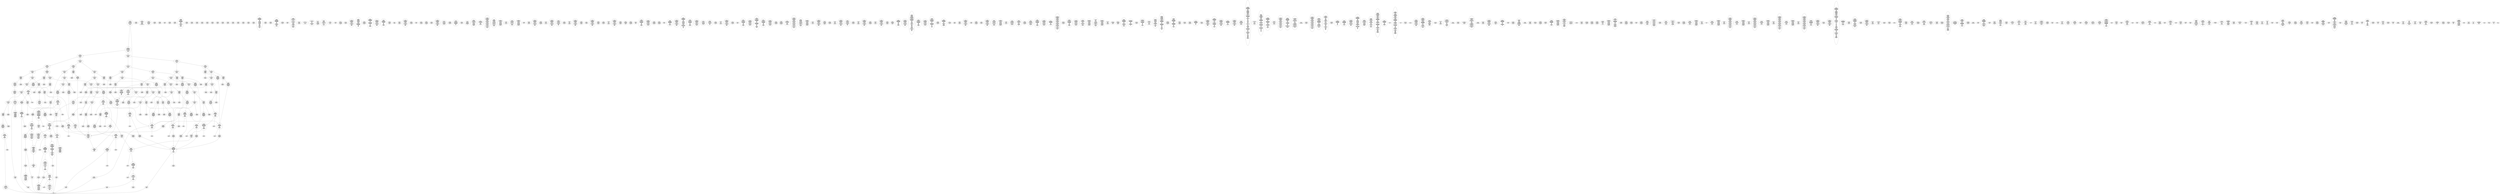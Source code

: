 /* Generated by GvGen v.1.0 (https://www.github.com/stricaud/gvgen) */

digraph G {
compound=true;
   node1 [label="[anywhere]"];
   node2 [label="# 0x0
PUSHX Data
PUSHX Data
MSTORE
PUSHX LogicData
CALLDATASIZE
LT
PUSHX Data
JUMPI
"];
   node3 [label="# 0xd
PUSHX Data
CALLDATALOAD
PUSHX BitData
SHR
PUSHX LogicData
GT
PUSHX Data
JUMPI
"];
   node4 [label="# 0x1e
PUSHX LogicData
GT
PUSHX Data
JUMPI
"];
   node5 [label="# 0x29
PUSHX LogicData
GT
PUSHX Data
JUMPI
"];
   node6 [label="# 0x34
PUSHX LogicData
EQ
PUSHX Data
JUMPI
"];
   node7 [label="# 0x3f
PUSHX LogicData
EQ
PUSHX Data
JUMPI
"];
   node8 [label="# 0x4a
PUSHX LogicData
EQ
PUSHX Data
JUMPI
"];
   node9 [label="# 0x55
PUSHX LogicData
EQ
PUSHX Data
JUMPI
"];
   node10 [label="# 0x60
PUSHX LogicData
EQ
PUSHX Data
JUMPI
"];
   node11 [label="# 0x6b
PUSHX Data
REVERT
"];
   node12 [label="# 0x6f
JUMPDEST
PUSHX LogicData
EQ
PUSHX Data
JUMPI
"];
   node13 [label="# 0x7b
PUSHX LogicData
EQ
PUSHX Data
JUMPI
"];
   node14 [label="# 0x86
PUSHX LogicData
EQ
PUSHX Data
JUMPI
"];
   node15 [label="# 0x91
PUSHX LogicData
EQ
PUSHX Data
JUMPI
"];
   node16 [label="# 0x9c
PUSHX Data
REVERT
"];
   node17 [label="# 0xa0
JUMPDEST
PUSHX LogicData
GT
PUSHX Data
JUMPI
"];
   node18 [label="# 0xac
PUSHX LogicData
EQ
PUSHX Data
JUMPI
"];
   node19 [label="# 0xb7
PUSHX LogicData
EQ
PUSHX Data
JUMPI
"];
   node20 [label="# 0xc2
PUSHX LogicData
EQ
PUSHX Data
JUMPI
"];
   node21 [label="# 0xcd
PUSHX LogicData
EQ
PUSHX Data
JUMPI
"];
   node22 [label="# 0xd8
PUSHX LogicData
EQ
PUSHX Data
JUMPI
"];
   node23 [label="# 0xe3
PUSHX Data
REVERT
"];
   node24 [label="# 0xe7
JUMPDEST
PUSHX LogicData
EQ
PUSHX Data
JUMPI
"];
   node25 [label="# 0xf3
PUSHX LogicData
EQ
PUSHX Data
JUMPI
"];
   node26 [label="# 0xfe
PUSHX LogicData
EQ
PUSHX Data
JUMPI
"];
   node27 [label="# 0x109
PUSHX LogicData
EQ
PUSHX Data
JUMPI
"];
   node28 [label="# 0x114
PUSHX Data
REVERT
"];
   node29 [label="# 0x118
JUMPDEST
PUSHX LogicData
GT
PUSHX Data
JUMPI
"];
   node30 [label="# 0x124
PUSHX LogicData
GT
PUSHX Data
JUMPI
"];
   node31 [label="# 0x12f
PUSHX LogicData
EQ
PUSHX Data
JUMPI
"];
   node32 [label="# 0x13a
PUSHX LogicData
EQ
PUSHX Data
JUMPI
"];
   node33 [label="# 0x145
PUSHX LogicData
EQ
PUSHX Data
JUMPI
"];
   node34 [label="# 0x150
PUSHX LogicData
EQ
PUSHX Data
JUMPI
"];
   node35 [label="# 0x15b
PUSHX LogicData
EQ
PUSHX Data
JUMPI
"];
   node36 [label="# 0x166
PUSHX Data
REVERT
"];
   node37 [label="# 0x16a
JUMPDEST
PUSHX LogicData
EQ
PUSHX Data
JUMPI
"];
   node38 [label="# 0x176
PUSHX LogicData
EQ
PUSHX Data
JUMPI
"];
   node39 [label="# 0x181
PUSHX LogicData
EQ
PUSHX Data
JUMPI
"];
   node40 [label="# 0x18c
PUSHX LogicData
EQ
PUSHX Data
JUMPI
"];
   node41 [label="# 0x197
PUSHX Data
REVERT
"];
   node42 [label="# 0x19b
JUMPDEST
PUSHX LogicData
GT
PUSHX Data
JUMPI
"];
   node43 [label="# 0x1a7
PUSHX LogicData
EQ
PUSHX Data
JUMPI
"];
   node44 [label="# 0x1b2
PUSHX LogicData
EQ
PUSHX Data
JUMPI
"];
   node45 [label="# 0x1bd
PUSHX LogicData
EQ
PUSHX Data
JUMPI
"];
   node46 [label="# 0x1c8
PUSHX LogicData
EQ
PUSHX Data
JUMPI
"];
   node47 [label="# 0x1d3
PUSHX LogicData
EQ
PUSHX Data
JUMPI
"];
   node48 [label="# 0x1de
PUSHX Data
REVERT
"];
   node49 [label="# 0x1e2
JUMPDEST
PUSHX LogicData
EQ
PUSHX Data
JUMPI
"];
   node50 [label="# 0x1ee
PUSHX LogicData
EQ
PUSHX Data
JUMPI
"];
   node51 [label="# 0x1f9
PUSHX LogicData
EQ
PUSHX Data
JUMPI
"];
   node52 [label="# 0x204
PUSHX LogicData
EQ
PUSHX Data
JUMPI
"];
   node53 [label="# 0x20f
JUMPDEST
PUSHX Data
REVERT
"];
   node54 [label="# 0x214
JUMPDEST
CALLVALUE
ISZERO
PUSHX Data
JUMPI
"];
   node55 [label="# 0x21c
PUSHX Data
REVERT
"];
   node56 [label="# 0x220
JUMPDEST
PUSHX Data
PUSHX Data
CALLDATASIZE
PUSHX Data
PUSHX Data
JUMP
"];
   node57 [label="# 0x22f
JUMPDEST
PUSHX Data
JUMP
"];
   node58 [label="# 0x234
JUMPDEST
PUSHX MemData
MLOAD
ISZERO
ISZERO
MSTORE
PUSHX ArithData
ADD
"];
   node59 [label="# 0x240
JUMPDEST
PUSHX MemData
MLOAD
SUB
RETURN
"];
   node60 [label="# 0x249
JUMPDEST
CALLVALUE
ISZERO
PUSHX Data
JUMPI
"];
   node61 [label="# 0x251
PUSHX Data
REVERT
"];
   node62 [label="# 0x255
JUMPDEST
PUSHX Data
PUSHX Data
JUMP
"];
   node63 [label="# 0x25e
JUMPDEST
PUSHX MemData
MLOAD
PUSHX Data
PUSHX Data
JUMP
"];
   node64 [label="# 0x26b
JUMPDEST
CALLVALUE
ISZERO
PUSHX Data
JUMPI
"];
   node65 [label="# 0x273
PUSHX Data
REVERT
"];
   node66 [label="# 0x277
JUMPDEST
PUSHX Data
PUSHX Data
CALLDATASIZE
PUSHX Data
PUSHX Data
JUMP
"];
   node67 [label="# 0x286
JUMPDEST
PUSHX Data
JUMP
"];
   node68 [label="# 0x28b
JUMPDEST
PUSHX MemData
MLOAD
PUSHX ArithData
PUSHX BitData
PUSHX BitData
SHL
SUB
AND
MSTORE
PUSHX ArithData
ADD
PUSHX Data
JUMP
"];
   node69 [label="# 0x2a3
JUMPDEST
CALLVALUE
ISZERO
PUSHX Data
JUMPI
"];
   node70 [label="# 0x2ab
PUSHX Data
REVERT
"];
   node71 [label="# 0x2af
JUMPDEST
PUSHX Data
PUSHX Data
CALLDATASIZE
PUSHX Data
PUSHX Data
JUMP
"];
   node72 [label="# 0x2be
JUMPDEST
PUSHX Data
JUMP
"];
   node73 [label="# 0x2c3
JUMPDEST
STOP
"];
   node74 [label="# 0x2c5
JUMPDEST
CALLVALUE
ISZERO
PUSHX Data
JUMPI
"];
   node75 [label="# 0x2cd
PUSHX Data
REVERT
"];
   node76 [label="# 0x2d1
JUMPDEST
PUSHX StorData
SLOAD
PUSHX Data
PUSHX BitData
AND
JUMP
"];
   node77 [label="# 0x2df
JUMPDEST
PUSHX MemData
MLOAD
PUSHX Data
PUSHX Data
JUMP
"];
   node78 [label="# 0x2ec
JUMPDEST
CALLVALUE
ISZERO
PUSHX Data
JUMPI
"];
   node79 [label="# 0x2f4
PUSHX Data
REVERT
"];
   node80 [label="# 0x2f8
JUMPDEST
PUSHX Data
PUSHX Data
JUMP
"];
   node81 [label="# 0x301
JUMPDEST
PUSHX MemData
MLOAD
MSTORE
PUSHX ArithData
ADD
PUSHX Data
JUMP
"];
   node82 [label="# 0x30f
JUMPDEST
CALLVALUE
ISZERO
PUSHX Data
JUMPI
"];
   node83 [label="# 0x317
PUSHX Data
REVERT
"];
   node84 [label="# 0x31b
JUMPDEST
PUSHX StorData
SLOAD
PUSHX StorData
SLOAD
SUB
PUSHX Data
JUMP
"];
   node85 [label="# 0x328
JUMPDEST
CALLVALUE
ISZERO
PUSHX Data
JUMPI
"];
   node86 [label="# 0x330
PUSHX Data
REVERT
"];
   node87 [label="# 0x334
JUMPDEST
PUSHX Data
PUSHX Data
CALLDATASIZE
PUSHX Data
PUSHX Data
JUMP
"];
   node88 [label="# 0x343
JUMPDEST
PUSHX Data
JUMP
"];
   node89 [label="# 0x348
JUMPDEST
CALLVALUE
ISZERO
PUSHX Data
JUMPI
"];
   node90 [label="# 0x350
PUSHX Data
REVERT
"];
   node91 [label="# 0x354
JUMPDEST
PUSHX Data
PUSHX Data
CALLDATASIZE
PUSHX Data
PUSHX Data
JUMP
"];
   node92 [label="# 0x363
JUMPDEST
PUSHX Data
JUMP
"];
   node93 [label="# 0x368
JUMPDEST
PUSHX Data
MLOAD
PUSHX ArithData
PUSHX BitData
PUSHX BitData
SHL
SUB
AND
MSTORE
PUSHX ArithData
ADD
MSTORE
ADD
PUSHX Data
JUMP
"];
   node94 [label="# 0x387
JUMPDEST
CALLVALUE
ISZERO
PUSHX Data
JUMPI
"];
   node95 [label="# 0x38f
PUSHX Data
REVERT
"];
   node96 [label="# 0x393
JUMPDEST
PUSHX Data
PUSHX StorData
SLOAD
JUMP
"];
   node97 [label="# 0x39d
JUMPDEST
CALLVALUE
ISZERO
PUSHX Data
JUMPI
"];
   node98 [label="# 0x3a5
PUSHX Data
REVERT
"];
   node99 [label="# 0x3a9
JUMPDEST
PUSHX Data
PUSHX Data
JUMP
"];
   node100 [label="# 0x3b2
JUMPDEST
CALLVALUE
ISZERO
PUSHX Data
JUMPI
"];
   node101 [label="# 0x3ba
PUSHX Data
REVERT
"];
   node102 [label="# 0x3be
JUMPDEST
PUSHX Data
PUSHX Data
CALLDATASIZE
PUSHX Data
PUSHX Data
JUMP
"];
   node103 [label="# 0x3cd
JUMPDEST
PUSHX Data
JUMP
"];
   node104 [label="# 0x3d2
JUMPDEST
PUSHX Data
PUSHX Data
CALLDATASIZE
PUSHX Data
PUSHX Data
JUMP
"];
   node105 [label="# 0x3e0
JUMPDEST
PUSHX Data
JUMP
"];
   node106 [label="# 0x3e5
JUMPDEST
CALLVALUE
ISZERO
PUSHX Data
JUMPI
"];
   node107 [label="# 0x3ed
PUSHX Data
REVERT
"];
   node108 [label="# 0x3f1
JUMPDEST
PUSHX Data
PUSHX Data
CALLDATASIZE
PUSHX Data
PUSHX Data
JUMP
"];
   node109 [label="# 0x400
JUMPDEST
PUSHX Data
JUMP
"];
   node110 [label="# 0x405
JUMPDEST
CALLVALUE
ISZERO
PUSHX Data
JUMPI
"];
   node111 [label="# 0x40d
PUSHX Data
REVERT
"];
   node112 [label="# 0x411
JUMPDEST
PUSHX Data
PUSHX Data
CALLDATASIZE
PUSHX Data
PUSHX Data
JUMP
"];
   node113 [label="# 0x420
JUMPDEST
PUSHX Data
JUMP
"];
   node114 [label="# 0x425
JUMPDEST
CALLVALUE
ISZERO
PUSHX Data
JUMPI
"];
   node115 [label="# 0x42d
PUSHX Data
REVERT
"];
   node116 [label="# 0x431
JUMPDEST
PUSHX Data
PUSHX Data
CALLDATASIZE
PUSHX Data
PUSHX Data
JUMP
"];
   node117 [label="# 0x440
JUMPDEST
PUSHX Data
JUMP
"];
   node118 [label="# 0x445
JUMPDEST
CALLVALUE
ISZERO
PUSHX Data
JUMPI
"];
   node119 [label="# 0x44d
PUSHX Data
REVERT
"];
   node120 [label="# 0x451
JUMPDEST
PUSHX Data
PUSHX Data
JUMP
"];
   node121 [label="# 0x45a
JUMPDEST
CALLVALUE
ISZERO
PUSHX Data
JUMPI
"];
   node122 [label="# 0x462
PUSHX Data
REVERT
"];
   node123 [label="# 0x466
JUMPDEST
PUSHX Data
PUSHX Data
JUMP
"];
   node124 [label="# 0x46f
JUMPDEST
CALLVALUE
ISZERO
PUSHX Data
JUMPI
"];
   node125 [label="# 0x477
PUSHX Data
REVERT
"];
   node126 [label="# 0x47b
JUMPDEST
PUSHX Data
PUSHX Data
CALLDATASIZE
PUSHX Data
PUSHX Data
JUMP
"];
   node127 [label="# 0x48a
JUMPDEST
PUSHX Data
JUMP
"];
   node128 [label="# 0x48f
JUMPDEST
CALLVALUE
ISZERO
PUSHX Data
JUMPI
"];
   node129 [label="# 0x497
PUSHX Data
REVERT
"];
   node130 [label="# 0x49b
JUMPDEST
PUSHX Data
PUSHX Data
CALLDATASIZE
PUSHX Data
PUSHX Data
JUMP
"];
   node131 [label="# 0x4aa
JUMPDEST
PUSHX Data
JUMP
"];
   node132 [label="# 0x4af
JUMPDEST
CALLVALUE
ISZERO
PUSHX Data
JUMPI
"];
   node133 [label="# 0x4b7
PUSHX Data
REVERT
"];
   node134 [label="# 0x4bb
JUMPDEST
PUSHX StorData
SLOAD
PUSHX ArithData
PUSHX BitData
PUSHX BitData
SHL
SUB
AND
PUSHX Data
JUMP
"];
   node135 [label="# 0x4cd
JUMPDEST
CALLVALUE
ISZERO
PUSHX Data
JUMPI
"];
   node136 [label="# 0x4d5
PUSHX Data
REVERT
"];
   node137 [label="# 0x4d9
JUMPDEST
PUSHX Data
PUSHX Data
CALLDATASIZE
PUSHX Data
PUSHX Data
JUMP
"];
   node138 [label="# 0x4e8
JUMPDEST
PUSHX Data
JUMP
"];
   node139 [label="# 0x4ed
JUMPDEST
CALLVALUE
ISZERO
PUSHX Data
JUMPI
"];
   node140 [label="# 0x4f5
PUSHX Data
REVERT
"];
   node141 [label="# 0x4f9
JUMPDEST
PUSHX Data
PUSHX Data
CALLDATASIZE
PUSHX Data
PUSHX Data
JUMP
"];
   node142 [label="# 0x508
JUMPDEST
PUSHX Data
JUMP
"];
   node143 [label="# 0x50d
JUMPDEST
CALLVALUE
ISZERO
PUSHX Data
JUMPI
"];
   node144 [label="# 0x515
PUSHX Data
REVERT
"];
   node145 [label="# 0x519
JUMPDEST
PUSHX Data
PUSHX Data
JUMP
"];
   node146 [label="# 0x522
JUMPDEST
PUSHX Data
PUSHX Data
CALLDATASIZE
PUSHX Data
PUSHX Data
JUMP
"];
   node147 [label="# 0x530
JUMPDEST
PUSHX Data
JUMP
"];
   node148 [label="# 0x535
JUMPDEST
CALLVALUE
ISZERO
PUSHX Data
JUMPI
"];
   node149 [label="# 0x53d
PUSHX Data
REVERT
"];
   node150 [label="# 0x541
JUMPDEST
PUSHX Data
PUSHX Data
CALLDATASIZE
PUSHX Data
PUSHX Data
JUMP
"];
   node151 [label="# 0x550
JUMPDEST
PUSHX Data
JUMP
"];
   node152 [label="# 0x555
JUMPDEST
CALLVALUE
ISZERO
PUSHX Data
JUMPI
"];
   node153 [label="# 0x55d
PUSHX Data
REVERT
"];
   node154 [label="# 0x561
JUMPDEST
PUSHX Data
PUSHX Data
JUMP
"];
   node155 [label="# 0x571
JUMPDEST
CALLVALUE
ISZERO
PUSHX Data
JUMPI
"];
   node156 [label="# 0x579
PUSHX Data
REVERT
"];
   node157 [label="# 0x57d
JUMPDEST
PUSHX Data
PUSHX Data
CALLDATASIZE
PUSHX Data
PUSHX Data
JUMP
"];
   node158 [label="# 0x58c
JUMPDEST
PUSHX Data
JUMP
"];
   node159 [label="# 0x591
JUMPDEST
CALLVALUE
ISZERO
PUSHX Data
JUMPI
"];
   node160 [label="# 0x599
PUSHX Data
REVERT
"];
   node161 [label="# 0x59d
JUMPDEST
PUSHX StorData
SLOAD
PUSHX Data
PUSHX ArithData
PUSHX BitData
PUSHX BitData
SHL
SUB
AND
JUMP
"];
   node162 [label="# 0x5b1
JUMPDEST
CALLVALUE
ISZERO
PUSHX Data
JUMPI
"];
   node163 [label="# 0x5b9
PUSHX Data
REVERT
"];
   node164 [label="# 0x5bd
JUMPDEST
PUSHX Data
PUSHX Data
CALLDATASIZE
PUSHX Data
PUSHX Data
JUMP
"];
   node165 [label="# 0x5cc
JUMPDEST
PUSHX Data
JUMP
"];
   node166 [label="# 0x5d1
JUMPDEST
CALLVALUE
ISZERO
PUSHX Data
JUMPI
"];
   node167 [label="# 0x5d9
PUSHX Data
REVERT
"];
   node168 [label="# 0x5dd
JUMPDEST
PUSHX Data
PUSHX Data
CALLDATASIZE
PUSHX Data
PUSHX Data
JUMP
"];
   node169 [label="# 0x5ec
JUMPDEST
PUSHX Data
JUMP
"];
   node170 [label="# 0x5f1
JUMPDEST
CALLVALUE
ISZERO
PUSHX Data
JUMPI
"];
   node171 [label="# 0x5f9
PUSHX Data
REVERT
"];
   node172 [label="# 0x5fd
JUMPDEST
PUSHX Data
PUSHX StorData
SLOAD
JUMP
"];
   node173 [label="# 0x607
JUMPDEST
CALLVALUE
ISZERO
PUSHX Data
JUMPI
"];
   node174 [label="# 0x60f
PUSHX Data
REVERT
"];
   node175 [label="# 0x613
JUMPDEST
PUSHX Data
PUSHX Data
JUMP
"];
   node176 [label="# 0x62f
JUMPDEST
CALLVALUE
ISZERO
PUSHX Data
JUMPI
"];
   node177 [label="# 0x637
PUSHX Data
REVERT
"];
   node178 [label="# 0x63b
JUMPDEST
PUSHX Data
PUSHX Data
CALLDATASIZE
PUSHX Data
PUSHX Data
JUMP
"];
   node179 [label="# 0x64a
JUMPDEST
PUSHX ArithData
PUSHX BitData
PUSHX BitData
SHL
SUB
AND
PUSHX Data
MSTORE
PUSHX Data
PUSHX Data
MSTORE
PUSHX Data
SHA3
AND
MSTORE
MSTORE
SHA3
SLOAD
PUSHX BitData
AND
JUMP
"];
   node180 [label="# 0x678
JUMPDEST
CALLVALUE
ISZERO
PUSHX Data
JUMPI
"];
   node181 [label="# 0x680
PUSHX Data
REVERT
"];
   node182 [label="# 0x684
JUMPDEST
PUSHX Data
PUSHX Data
CALLDATASIZE
PUSHX Data
PUSHX Data
JUMP
"];
   node183 [label="# 0x693
JUMPDEST
PUSHX Data
JUMP
"];
   node184 [label="# 0x698
JUMPDEST
CALLVALUE
ISZERO
PUSHX Data
JUMPI
"];
   node185 [label="# 0x6a0
PUSHX Data
REVERT
"];
   node186 [label="# 0x6a4
JUMPDEST
PUSHX Data
PUSHX Data
CALLDATASIZE
PUSHX Data
PUSHX Data
JUMP
"];
   node187 [label="# 0x6b3
JUMPDEST
PUSHX Data
JUMP
"];
   node188 [label="# 0x6b8
JUMPDEST
PUSHX Data
PUSHX ArithData
PUSHX BitData
PUSHX BitData
SHL
SUB
NOT
AND
PUSHX BitData
PUSHX BitData
SHL
EQ
PUSHX Data
JUMPI
"];
   node189 [label="# 0x6d4
PUSHX Data
PUSHX Data
JUMP
"];
   node190 [label="# 0x6dd
JUMPDEST
JUMP
"];
   node191 [label="# 0x6e3
JUMPDEST
PUSHX Data
PUSHX StorData
SLOAD
PUSHX Data
PUSHX Data
JUMP
"];
   node192 [label="# 0x6f2
JUMPDEST
PUSHX ArithData
ADD
PUSHX ArithData
DIV
MUL
PUSHX ArithData
ADD
PUSHX MemData
MLOAD
ADD
PUSHX Data
MSTORE
MSTORE
PUSHX ArithData
ADD
SLOAD
PUSHX Data
PUSHX Data
JUMP
"];
   node193 [label="# 0x71e
JUMPDEST
ISZERO
PUSHX Data
JUMPI
"];
   node194 [label="# 0x725
PUSHX LogicData
LT
PUSHX Data
JUMPI
"];
   node195 [label="# 0x72d
PUSHX ArithData
SLOAD
DIV
MUL
MSTORE
PUSHX ArithData
ADD
PUSHX Data
JUMP
"];
   node196 [label="# 0x740
JUMPDEST
ADD
PUSHX Data
MSTORE
PUSHX Data
PUSHX Data
SHA3
"];
   node197 [label="# 0x74e
JUMPDEST
SLOAD
MSTORE
PUSHX ArithData
ADD
PUSHX ArithData
ADD
GT
PUSHX Data
JUMPI
"];
   node198 [label="# 0x762
SUB
PUSHX BitData
AND
ADD
"];
   node199 [label="# 0x76b
JUMPDEST
JUMP
"];
   node200 [label="# 0x775
JUMPDEST
PUSHX Data
PUSHX Data
PUSHX Data
JUMP
"];
   node201 [label="# 0x780
JUMPDEST
PUSHX Data
JUMPI
"];
   node202 [label="# 0x785
PUSHX MemData
MLOAD
PUSHX BitData
PUSHX BitData
SHL
MSTORE
PUSHX ArithData
ADD
PUSHX MemData
MLOAD
SUB
REVERT
"];
   node203 [label="# 0x79d
JUMPDEST
PUSHX Data
MSTORE
PUSHX Data
PUSHX Data
MSTORE
PUSHX Data
SHA3
SLOAD
PUSHX ArithData
PUSHX BitData
PUSHX BitData
SHL
SUB
AND
JUMP
"];
   node204 [label="# 0x7b9
JUMPDEST
PUSHX Data
PUSHX Data
PUSHX Data
JUMP
"];
   node205 [label="# 0x7c4
JUMPDEST
PUSHX ArithData
PUSHX BitData
PUSHX BitData
SHL
SUB
AND
PUSHX ArithData
PUSHX BitData
PUSHX BitData
SHL
SUB
AND
EQ
ISZERO
PUSHX Data
JUMPI
"];
   node206 [label="# 0x7e1
PUSHX MemData
MLOAD
PUSHX BitData
PUSHX BitData
SHL
MSTORE
PUSHX ArithData
ADD
PUSHX MemData
MLOAD
SUB
REVERT
"];
   node207 [label="# 0x7f9
JUMPDEST
CALLER
PUSHX ArithData
PUSHX BitData
PUSHX BitData
SHL
SUB
AND
EQ
ISZERO
PUSHX Data
JUMPI
"];
   node208 [label="# 0x80d
PUSHX Data
CALLER
PUSHX Data
JUMP
"];
   node209 [label="# 0x817
JUMPDEST
ISZERO
"];
   node210 [label="# 0x819
JUMPDEST
ISZERO
PUSHX Data
JUMPI
"];
   node211 [label="# 0x81f
PUSHX MemData
MLOAD
PUSHX BitData
PUSHX BitData
SHL
MSTORE
PUSHX ArithData
ADD
PUSHX MemData
MLOAD
SUB
REVERT
"];
   node212 [label="# 0x837
JUMPDEST
PUSHX Data
PUSHX Data
JUMP
"];
   node213 [label="# 0x842
JUMPDEST
JUMP
"];
   node214 [label="# 0x847
JUMPDEST
PUSHX Data
PUSHX Data
JUMP
"];
   node215 [label="# 0x852
JUMPDEST
PUSHX Data
PUSHX Data
PUSHX Data
JUMP
"];
   node216 [label="# 0x85e
JUMPDEST
PUSHX Data
JUMPI
"];
   node217 [label="# 0x863
PUSHX MemData
MLOAD
PUSHX BitData
PUSHX BitData
SHL
MSTORE
PUSHX ArithData
ADD
PUSHX MemData
MLOAD
SUB
REVERT
"];
   node218 [label="# 0x87b
JUMPDEST
PUSHX StorData
SLOAD
PUSHX Data
PUSHX Data
PUSHX Data
JUMP
"];
   node219 [label="# 0x889
JUMPDEST
PUSHX Data
PUSHX Data
JUMP
"];
   node220 [label="# 0x893
JUMPDEST
PUSHX StorData
SLOAD
PUSHX ArithData
PUSHX BitData
PUSHX BitData
SHL
SUB
AND
"];
   node221 [label="# 0x8a4
JUMPDEST
JUMP
"];
   node222 [label="# 0x8ab
JUMPDEST
PUSHX StorData
SLOAD
PUSHX ArithData
PUSHX BitData
PUSHX BitData
SHL
SUB
AND
CALLER
EQ
PUSHX Data
JUMPI
"];
   node223 [label="# 0x8be
PUSHX MemData
MLOAD
PUSHX BitData
PUSHX BitData
SHL
MSTORE
PUSHX ArithData
ADD
PUSHX Data
PUSHX Data
JUMP
"];
   node224 [label="# 0x8d5
JUMPDEST
PUSHX MemData
MLOAD
SUB
REVERT
"];
   node225 [label="# 0x8de
JUMPDEST
PUSHX Data
PUSHX Data
PUSHX Data
PUSHX Data
SELFBALANCE
PUSHX Data
JUMP
"];
   node226 [label="# 0x901
JUMPDEST
PUSHX Data
JUMP
"];
   node227 [label="# 0x906
JUMPDEST
PUSHX Data
CALLER
SELFBALANCE
PUSHX Data
JUMP
"];
   node228 [label="# 0x910
JUMPDEST
JUMP
"];
   node229 [label="# 0x912
JUMPDEST
PUSHX Data
PUSHX MemData
MLOAD
PUSHX ArithData
ADD
PUSHX Data
MSTORE
PUSHX Data
MSTORE
PUSHX Data
JUMP
"];
   node230 [label="# 0x92d
JUMPDEST
PUSHX LogicData
PUSHX StorData
SLOAD
EQ
ISZERO
PUSHX Data
JUMPI
"];
   node231 [label="# 0x939
PUSHX MemData
MLOAD
PUSHX BitData
PUSHX BitData
SHL
MSTORE
PUSHX Data
PUSHX ArithData
ADD
MSTORE
PUSHX Data
PUSHX ArithData
ADD
MSTORE
PUSHX Data
PUSHX ArithData
ADD
MSTORE
PUSHX ArithData
ADD
PUSHX Data
JUMP
"];
   node232 [label="# 0x980
JUMPDEST
PUSHX Data
PUSHX Data
SSTORE
PUSHX Data
PUSHX StorData
SLOAD
PUSHX BitData
AND
PUSHX LogicData
GT
ISZERO
PUSHX Data
JUMPI
"];
   node233 [label="# 0x997
PUSHX BitData
PUSHX BitData
SHL
PUSHX Data
MSTORE
PUSHX Data
PUSHX Data
MSTORE
PUSHX Data
PUSHX Data
REVERT
"];
   node234 [label="# 0x9ac
JUMPDEST
EQ
PUSHX Data
JUMPI
"];
   node235 [label="# 0x9b3
PUSHX Data
PUSHX StorData
SLOAD
PUSHX BitData
AND
PUSHX LogicData
GT
ISZERO
PUSHX Data
JUMPI
"];
   node236 [label="# 0x9c5
PUSHX BitData
PUSHX BitData
SHL
PUSHX Data
MSTORE
PUSHX Data
PUSHX Data
MSTORE
PUSHX Data
PUSHX Data
REVERT
"];
   node237 [label="# 0x9da
JUMPDEST
EQ
"];
   node238 [label="# 0x9dc
JUMPDEST
ISZERO
PUSHX Data
JUMPI
"];
   node239 [label="# 0x9e2
PUSHX MemData
MLOAD
PUSHX BitData
PUSHX BitData
SHL
MSTORE
PUSHX ArithData
ADD
PUSHX MemData
MLOAD
SUB
REVERT
"];
   node240 [label="# 0x9fa
JUMPDEST
CALLVALUE
PUSHX Data
PUSHX Data
JUMP
"];
   node241 [label="# 0xa04
JUMPDEST
EQ
PUSHX Data
JUMPI
"];
   node242 [label="# 0xa0a
PUSHX MemData
MLOAD
PUSHX BitData
PUSHX BitData
SHL
MSTORE
PUSHX ArithData
ADD
PUSHX MemData
MLOAD
SUB
REVERT
"];
   node243 [label="# 0xa22
JUMPDEST
PUSHX StorData
SLOAD
PUSHX Data
PUSHX StorData
SLOAD
PUSHX StorData
SLOAD
SUB
JUMP
"];
   node244 [label="# 0xa33
JUMPDEST
PUSHX Data
PUSHX Data
JUMP
"];
   node245 [label="# 0xa3d
JUMPDEST
GT
ISZERO
PUSHX Data
JUMPI
"];
   node246 [label="# 0xa44
PUSHX MemData
MLOAD
PUSHX BitData
PUSHX BitData
SHL
MSTORE
PUSHX ArithData
ADD
PUSHX MemData
MLOAD
SUB
REVERT
"];
   node247 [label="# 0xa5c
JUMPDEST
PUSHX Data
CALLER
PUSHX Data
JUMP
"];
   node248 [label="# 0xa67
JUMPDEST
PUSHX Data
JUMPI
"];
   node249 [label="# 0xa6c
PUSHX MemData
MLOAD
PUSHX BitData
PUSHX BitData
SHL
MSTORE
PUSHX ArithData
ADD
PUSHX MemData
MLOAD
SUB
REVERT
"];
   node250 [label="# 0xa84
JUMPDEST
PUSHX Data
CALLER
PUSHX Data
JUMP
"];
   node251 [label="# 0xa8f
JUMPDEST
PUSHX Data
PUSHX Data
JUMP
"];
   node252 [label="# 0xa99
JUMPDEST
GT
ISZERO
PUSHX Data
JUMPI
"];
   node253 [label="# 0xaa0
PUSHX MemData
MLOAD
PUSHX BitData
PUSHX BitData
SHL
MSTORE
PUSHX ArithData
ADD
PUSHX MemData
MLOAD
SUB
REVERT
"];
   node254 [label="# 0xab8
JUMPDEST
PUSHX Data
CALLER
PUSHX Data
JUMP
"];
   node255 [label="# 0xac2
JUMPDEST
PUSHX Data
PUSHX Data
SSTORE
JUMP
"];
   node256 [label="# 0xacc
JUMPDEST
PUSHX Data
PUSHX Data
PUSHX Data
JUMP
"];
   node257 [label="# 0xad7
JUMPDEST
MLOAD
JUMP
"];
   node258 [label="# 0xade
JUMPDEST
PUSHX StorData
SLOAD
PUSHX ArithData
PUSHX BitData
PUSHX BitData
SHL
SUB
AND
CALLER
EQ
PUSHX Data
JUMPI
"];
   node259 [label="# 0xaf1
PUSHX MemData
MLOAD
PUSHX BitData
PUSHX BitData
SHL
MSTORE
PUSHX ArithData
ADD
PUSHX Data
PUSHX Data
JUMP
"];
   node260 [label="# 0xb08
JUMPDEST
PUSHX Data
PUSHX Data
PUSHX Data
JUMP
"];
   node261 [label="# 0xb14
JUMPDEST
PUSHX Data
PUSHX Data
PUSHX Data
JUMP
"];
   node262 [label="# 0xb21
JUMPDEST
JUMP
"];
   node263 [label="# 0xb28
JUMPDEST
PUSHX Data
PUSHX ArithData
PUSHX BitData
PUSHX BitData
SHL
SUB
AND
PUSHX Data
JUMPI
"];
   node264 [label="# 0xb39
PUSHX MemData
MLOAD
PUSHX BitData
PUSHX BitData
SHL
MSTORE
PUSHX ArithData
ADD
PUSHX MemData
MLOAD
SUB
REVERT
"];
   node265 [label="# 0xb51
JUMPDEST
PUSHX ArithData
PUSHX BitData
PUSHX BitData
SHL
SUB
AND
PUSHX Data
MSTORE
PUSHX Data
PUSHX Data
MSTORE
PUSHX Data
SHA3
SLOAD
PUSHX ArithData
PUSHX BitData
PUSHX BitData
SHL
SUB
AND
JUMP
"];
   node266 [label="# 0xb76
JUMPDEST
PUSHX StorData
SLOAD
PUSHX ArithData
PUSHX BitData
PUSHX BitData
SHL
SUB
AND
CALLER
EQ
PUSHX Data
JUMPI
"];
   node267 [label="# 0xb89
PUSHX MemData
MLOAD
PUSHX BitData
PUSHX BitData
SHL
MSTORE
PUSHX ArithData
ADD
PUSHX Data
PUSHX Data
JUMP
"];
   node268 [label="# 0xba0
JUMPDEST
PUSHX Data
PUSHX Data
PUSHX Data
JUMP
"];
   node269 [label="# 0xbaa
JUMPDEST
PUSHX StorData
SLOAD
PUSHX ArithData
PUSHX BitData
PUSHX BitData
SHL
SUB
AND
CALLER
EQ
PUSHX Data
JUMPI
"];
   node270 [label="# 0xbbd
PUSHX MemData
MLOAD
PUSHX BitData
PUSHX BitData
SHL
MSTORE
PUSHX ArithData
ADD
PUSHX Data
PUSHX Data
JUMP
"];
   node271 [label="# 0xbd4
JUMPDEST
PUSHX StorData
SLOAD
PUSHX Data
PUSHX Data
PUSHX Data
JUMP
"];
   node272 [label="# 0xbe2
JUMPDEST
PUSHX Data
PUSHX StorData
SLOAD
PUSHX StorData
SLOAD
SUB
JUMP
"];
   node273 [label="# 0xbf0
JUMPDEST
PUSHX Data
PUSHX Data
JUMP
"];
   node274 [label="# 0xbfa
JUMPDEST
GT
ISZERO
PUSHX Data
JUMPI
"];
   node275 [label="# 0xc01
PUSHX MemData
MLOAD
PUSHX BitData
PUSHX BitData
SHL
MSTORE
PUSHX ArithData
ADD
PUSHX MemData
MLOAD
SUB
REVERT
"];
   node276 [label="# 0xc19
JUMPDEST
PUSHX Data
PUSHX Data
JUMP
"];
   node277 [label="# 0xc23
JUMPDEST
JUMP
"];
   node278 [label="# 0xc27
JUMPDEST
PUSHX StorData
SLOAD
PUSHX ArithData
PUSHX BitData
PUSHX BitData
SHL
SUB
AND
CALLER
EQ
PUSHX Data
JUMPI
"];
   node279 [label="# 0xc3a
PUSHX MemData
MLOAD
PUSHX BitData
PUSHX BitData
SHL
MSTORE
PUSHX ArithData
ADD
PUSHX Data
PUSHX Data
JUMP
"];
   node280 [label="# 0xc51
JUMPDEST
PUSHX StorData
SLOAD
PUSHX ArithData
PUSHX BitData
PUSHX BitData
SHL
SUB
NOT
AND
PUSHX ArithData
PUSHX BitData
PUSHX BitData
SHL
SUB
AND
OR
SSTORE
PUSHX Data
SSTORE
JUMP
"];
   node281 [label="# 0xc77
JUMPDEST
PUSHX StorData
SLOAD
PUSHX ArithData
PUSHX BitData
PUSHX BitData
SHL
SUB
AND
CALLER
EQ
PUSHX Data
JUMPI
"];
   node282 [label="# 0xc8a
PUSHX MemData
MLOAD
PUSHX BitData
PUSHX BitData
SHL
MSTORE
PUSHX ArithData
ADD
PUSHX Data
PUSHX Data
JUMP
"];
   node283 [label="# 0xca1
JUMPDEST
PUSHX Data
PUSHX Data
PUSHX Data
JUMP
"];
   node284 [label="# 0xcad
JUMPDEST
PUSHX Data
PUSHX Data
PUSHX Data
PUSHX Data
JUMP
"];
   node285 [label="# 0xcc1
JUMPDEST
PUSHX Data
PUSHX StorData
SLOAD
PUSHX Data
PUSHX Data
JUMP
"];
   node286 [label="# 0xcd0
JUMPDEST
PUSHX LogicData
PUSHX StorData
SLOAD
EQ
ISZERO
PUSHX Data
JUMPI
"];
   node287 [label="# 0xcdc
PUSHX MemData
MLOAD
PUSHX BitData
PUSHX BitData
SHL
MSTORE
PUSHX Data
PUSHX ArithData
ADD
MSTORE
PUSHX Data
PUSHX ArithData
ADD
MSTORE
PUSHX Data
PUSHX ArithData
ADD
MSTORE
PUSHX ArithData
ADD
PUSHX Data
JUMP
"];
   node288 [label="# 0xd23
JUMPDEST
PUSHX Data
PUSHX Data
SSTORE
PUSHX Data
PUSHX StorData
SLOAD
PUSHX BitData
AND
PUSHX LogicData
GT
ISZERO
PUSHX Data
JUMPI
"];
   node289 [label="# 0xd3a
PUSHX BitData
PUSHX BitData
SHL
PUSHX Data
MSTORE
PUSHX Data
PUSHX Data
MSTORE
PUSHX Data
PUSHX Data
REVERT
"];
   node290 [label="# 0xd4f
JUMPDEST
EQ
PUSHX Data
JUMPI
"];
   node291 [label="# 0xd55
PUSHX MemData
MLOAD
PUSHX BitData
PUSHX BitData
SHL
MSTORE
PUSHX ArithData
ADD
PUSHX MemData
MLOAD
SUB
REVERT
"];
   node292 [label="# 0xd6d
JUMPDEST
PUSHX Data
PUSHX Data
CALLER
PUSHX Data
JUMP
"];
   node293 [label="# 0xd79
JUMPDEST
PUSHX Data
PUSHX Data
JUMP
"];
   node294 [label="# 0xd83
JUMPDEST
GT
ISZERO
PUSHX Data
JUMPI
"];
   node295 [label="# 0xd8a
PUSHX MemData
MLOAD
PUSHX BitData
PUSHX BitData
SHL
MSTORE
PUSHX ArithData
ADD
PUSHX MemData
MLOAD
SUB
REVERT
"];
   node296 [label="# 0xda2
JUMPDEST
PUSHX StorData
SLOAD
PUSHX Data
PUSHX StorData
SLOAD
PUSHX StorData
SLOAD
SUB
JUMP
"];
   node297 [label="# 0xdb3
JUMPDEST
PUSHX Data
PUSHX Data
JUMP
"];
   node298 [label="# 0xdbd
JUMPDEST
GT
ISZERO
PUSHX Data
JUMPI
"];
   node299 [label="# 0xdc4
PUSHX MemData
MLOAD
PUSHX BitData
PUSHX BitData
SHL
MSTORE
PUSHX ArithData
ADD
PUSHX MemData
MLOAD
SUB
REVERT
"];
   node300 [label="# 0xddc
JUMPDEST
CALLVALUE
PUSHX Data
PUSHX Data
JUMP
"];
   node301 [label="# 0xde6
JUMPDEST
EQ
PUSHX Data
JUMPI
"];
   node302 [label="# 0xdec
PUSHX MemData
MLOAD
PUSHX BitData
PUSHX BitData
SHL
MSTORE
PUSHX ArithData
ADD
PUSHX MemData
MLOAD
SUB
REVERT
"];
   node303 [label="# 0xe04
JUMPDEST
PUSHX Data
CALLER
PUSHX Data
JUMP
"];
   node304 [label="# 0xe0e
JUMPDEST
PUSHX Data
PUSHX Data
SSTORE
JUMP
"];
   node305 [label="# 0xe16
JUMPDEST
PUSHX ArithData
PUSHX BitData
PUSHX BitData
SHL
SUB
AND
CALLER
EQ
ISZERO
PUSHX Data
JUMPI
"];
   node306 [label="# 0xe28
PUSHX MemData
MLOAD
PUSHX BitData
PUSHX BitData
SHL
MSTORE
PUSHX ArithData
ADD
PUSHX MemData
MLOAD
SUB
REVERT
"];
   node307 [label="# 0xe40
JUMPDEST
CALLER
PUSHX Data
MSTORE
PUSHX Data
PUSHX ArithData
MSTORE
PUSHX MemData
SHA3
PUSHX ArithData
PUSHX BitData
PUSHX BitData
SHL
SUB
AND
MSTORE
MSTORE
SHA3
SLOAD
PUSHX BitData
NOT
AND
ISZERO
ISZERO
OR
SSTORE
MLOAD
MSTORE
PUSHX Data
ADD
PUSHX MemData
MLOAD
SUB
LOGX
JUMP
"];
   node308 [label="# 0xeac
JUMPDEST
PUSHX StorData
SLOAD
PUSHX ArithData
PUSHX BitData
PUSHX BitData
SHL
SUB
AND
CALLER
EQ
PUSHX Data
JUMPI
"];
   node309 [label="# 0xebf
PUSHX MemData
MLOAD
PUSHX BitData
PUSHX BitData
SHL
MSTORE
PUSHX ArithData
ADD
PUSHX Data
PUSHX Data
JUMP
"];
   node310 [label="# 0xed6
JUMPDEST
PUSHX StorData
SLOAD
PUSHX ArithData
PUSHX BitData
PUSHX BitData
SHL
SUB
NOT
AND
PUSHX ArithData
PUSHX BitData
PUSHX BitData
SHL
SUB
AND
OR
SSTORE
JUMP
"];
   node311 [label="# 0xef8
JUMPDEST
PUSHX Data
PUSHX Data
JUMP
"];
   node312 [label="# 0xf03
JUMPDEST
PUSHX ArithData
PUSHX BitData
PUSHX BitData
SHL
SUB
AND
EXTCODESIZE
ISZERO
ISZERO
ISZERO
PUSHX Data
JUMPI
"];
   node313 [label="# 0xf17
PUSHX Data
PUSHX Data
JUMP
"];
   node314 [label="# 0xf23
JUMPDEST
ISZERO
"];
   node315 [label="# 0xf25
JUMPDEST
ISZERO
PUSHX Data
JUMPI
"];
   node316 [label="# 0xf2b
PUSHX MemData
MLOAD
PUSHX BitData
PUSHX BitData
SHL
MSTORE
PUSHX ArithData
ADD
PUSHX MemData
MLOAD
SUB
REVERT
"];
   node317 [label="# 0xf43
JUMPDEST
JUMP
"];
   node318 [label="# 0xf49
JUMPDEST
PUSHX Data
PUSHX Data
PUSHX Data
JUMP
"];
   node319 [label="# 0xf54
JUMPDEST
PUSHX Data
JUMPI
"];
   node320 [label="# 0xf59
PUSHX MemData
MLOAD
PUSHX BitData
PUSHX BitData
SHL
MSTORE
PUSHX ArithData
ADD
PUSHX MemData
MLOAD
SUB
REVERT
"];
   node321 [label="# 0xf71
JUMPDEST
PUSHX Data
PUSHX StorData
SLOAD
PUSHX BitData
AND
PUSHX LogicData
GT
ISZERO
PUSHX Data
JUMPI
"];
   node322 [label="# 0xf83
PUSHX BitData
PUSHX BitData
SHL
PUSHX Data
MSTORE
PUSHX Data
PUSHX Data
MSTORE
PUSHX Data
PUSHX Data
REVERT
"];
   node323 [label="# 0xf98
JUMPDEST
EQ
PUSHX Data
JUMPI
"];
   node324 [label="# 0xf9e
PUSHX Data
PUSHX Data
PUSHX MemData
MLOAD
PUSHX ArithData
ADD
PUSHX Data
PUSHX Data
JUMP
"];
   node325 [label="# 0xfb2
JUMPDEST
PUSHX MemData
MLOAD
PUSHX ArithData
SUB
SUB
MSTORE
PUSHX Data
MSTORE
JUMP
"];
   node326 [label="# 0xfc8
JUMPDEST
PUSHX Data
PUSHX Data
PUSHX Data
JUMP
"];
   node327 [label="# 0xfd3
JUMPDEST
PUSHX Data
PUSHX MemData
MLOAD
PUSHX ArithData
ADD
PUSHX Data
PUSHX Data
JUMP
"];
   node328 [label="# 0xfe7
JUMPDEST
PUSHX StorData
SLOAD
PUSHX ArithData
PUSHX BitData
PUSHX BitData
SHL
SUB
AND
CALLER
EQ
PUSHX Data
JUMPI
"];
   node329 [label="# 0xffa
PUSHX MemData
MLOAD
PUSHX BitData
PUSHX BitData
SHL
MSTORE
PUSHX ArithData
ADD
PUSHX Data
PUSHX Data
JUMP
"];
   node330 [label="# 0x1011
JUMPDEST
PUSHX ArithData
PUSHX BitData
PUSHX BitData
SHL
SUB
AND
PUSHX Data
JUMPI
"];
   node331 [label="# 0x1020
PUSHX MemData
MLOAD
PUSHX BitData
PUSHX BitData
SHL
MSTORE
PUSHX Data
PUSHX ArithData
ADD
MSTORE
PUSHX Data
PUSHX ArithData
ADD
MSTORE
PUSHX Data
PUSHX ArithData
ADD
MSTORE
PUSHX BitData
PUSHX BitData
SHL
PUSHX ArithData
ADD
MSTORE
PUSHX ArithData
ADD
PUSHX Data
JUMP
"];
   node332 [label="# 0x1076
JUMPDEST
PUSHX Data
PUSHX Data
JUMP
"];
   node333 [label="# 0x107f
JUMPDEST
JUMP
"];
   node334 [label="# 0x1082
JUMPDEST
PUSHX StorData
SLOAD
PUSHX ArithData
PUSHX BitData
PUSHX BitData
SHL
SUB
AND
CALLER
EQ
PUSHX Data
JUMPI
"];
   node335 [label="# 0x1095
PUSHX MemData
MLOAD
PUSHX BitData
PUSHX BitData
SHL
MSTORE
PUSHX ArithData
ADD
PUSHX Data
PUSHX Data
JUMP
"];
   node336 [label="# 0x10ac
JUMPDEST
PUSHX StorData
SLOAD
PUSHX BitData
NOT
AND
PUSHX Data
PUSHX LogicData
GT
ISZERO
PUSHX Data
JUMPI
"];
   node337 [label="# 0x10c4
PUSHX BitData
PUSHX BitData
SHL
PUSHX Data
MSTORE
PUSHX Data
PUSHX Data
MSTORE
PUSHX Data
PUSHX Data
REVERT
"];
   node338 [label="# 0x10d9
JUMPDEST
MUL
OR
SSTORE
PUSHX Data
PUSHX StorData
SLOAD
PUSHX BitData
AND
PUSHX LogicData
GT
ISZERO
PUSHX Data
JUMPI
"];
   node339 [label="# 0x10f0
PUSHX BitData
PUSHX BitData
SHL
PUSHX Data
MSTORE
PUSHX Data
PUSHX Data
MSTORE
PUSHX Data
PUSHX Data
REVERT
"];
   node340 [label="# 0x1105
JUMPDEST
EQ
ISZERO
PUSHX Data
JUMPI
"];
   node341 [label="# 0x110c
PUSHX Data
PUSHX Data
SSTORE
JUMP
"];
   node342 [label="# 0x1113
JUMPDEST
PUSHX Data
PUSHX Data
SSTORE
JUMP
"];
   node343 [label="# 0x111c
JUMPDEST
PUSHX Data
PUSHX ArithData
PUSHX BitData
PUSHX BitData
SHL
SUB
NOT
AND
PUSHX BitData
PUSHX BitData
SHL
EQ
PUSHX Data
JUMPI
"];
   node344 [label="# 0x1138
PUSHX ArithData
PUSHX BitData
PUSHX BitData
SHL
SUB
NOT
AND
PUSHX BitData
PUSHX BitData
SHL
EQ
"];
   node345 [label="# 0x114d
JUMPDEST
PUSHX Data
JUMPI
"];
   node346 [label="# 0x1153
PUSHX BitData
PUSHX BitData
SHL
PUSHX ArithData
PUSHX BitData
PUSHX BitData
SHL
SUB
NOT
AND
EQ
PUSHX Data
JUMP
"];
   node347 [label="# 0x116c
JUMPDEST
PUSHX StorData
SLOAD
LT
ISZERO
PUSHX Data
JUMPI
"];
   node348 [label="# 0x1179
PUSHX Data
MSTORE
PUSHX Data
PUSHX Data
MSTORE
PUSHX Data
SHA3
SLOAD
PUSHX BitData
PUSHX BitData
SHL
DIV
PUSHX BitData
AND
ISZERO
JUMP
"];
   node349 [label="# 0x1197
JUMPDEST
PUSHX Data
MSTORE
PUSHX Data
PUSHX Data
MSTORE
PUSHX MemData
SHA3
SLOAD
PUSHX ArithData
PUSHX BitData
PUSHX BitData
SHL
SUB
NOT
AND
PUSHX ArithData
PUSHX BitData
PUSHX BitData
SHL
SUB
AND
OR
SSTORE
MLOAD
AND
PUSHX Data
LOGX
JUMP
"];
   node350 [label="# 0x11f3
JUMPDEST
PUSHX Data
PUSHX Data
PUSHX Data
JUMP
"];
   node351 [label="# 0x11fe
JUMPDEST
MLOAD
PUSHX Data
PUSHX ArithData
PUSHX BitData
PUSHX BitData
SHL
SUB
AND
CALLER
PUSHX ArithData
PUSHX BitData
PUSHX BitData
SHL
SUB
AND
EQ
PUSHX Data
JUMPI
"];
   node352 [label="# 0x1220
MLOAD
PUSHX Data
CALLER
PUSHX Data
JUMP
"];
   node353 [label="# 0x122c
JUMPDEST
PUSHX Data
JUMPI
"];
   node354 [label="# 0x1232
CALLER
PUSHX Data
PUSHX Data
JUMP
"];
   node355 [label="# 0x123c
JUMPDEST
PUSHX ArithData
PUSHX BitData
PUSHX BitData
SHL
SUB
AND
EQ
"];
   node356 [label="# 0x1247
JUMPDEST
PUSHX Data
JUMPI
"];
   node357 [label="# 0x124f
PUSHX MemData
MLOAD
PUSHX BitData
PUSHX BitData
SHL
MSTORE
PUSHX ArithData
ADD
PUSHX MemData
MLOAD
SUB
REVERT
"];
   node358 [label="# 0x1267
JUMPDEST
PUSHX ArithData
PUSHX BitData
PUSHX BitData
SHL
SUB
AND
PUSHX ArithData
ADD
MLOAD
PUSHX ArithData
PUSHX BitData
PUSHX BitData
SHL
SUB
AND
EQ
PUSHX Data
JUMPI
"];
   node359 [label="# 0x1285
PUSHX MemData
MLOAD
PUSHX BitData
PUSHX BitData
SHL
MSTORE
PUSHX ArithData
ADD
PUSHX MemData
MLOAD
SUB
REVERT
"];
   node360 [label="# 0x129c
JUMPDEST
PUSHX ArithData
PUSHX BitData
PUSHX BitData
SHL
SUB
AND
PUSHX Data
JUMPI
"];
   node361 [label="# 0x12ab
PUSHX MemData
MLOAD
PUSHX BitData
PUSHX BitData
SHL
MSTORE
PUSHX ArithData
ADD
PUSHX MemData
MLOAD
SUB
REVERT
"];
   node362 [label="# 0x12c3
JUMPDEST
PUSHX Data
PUSHX Data
PUSHX ArithData
ADD
MLOAD
PUSHX Data
JUMP
"];
   node363 [label="# 0x12d3
JUMPDEST
PUSHX ArithData
PUSHX BitData
PUSHX BitData
SHL
SUB
AND
PUSHX Data
MSTORE
PUSHX Data
PUSHX Data
MSTORE
PUSHX Data
SHA3
SLOAD
PUSHX BitData
NOT
AND
PUSHX ArithData
PUSHX BitData
PUSHX BitData
SHL
SUB
AND
PUSHX BitData
NOT
ADD
AND
OR
SSTORE
AND
MSTORE
SHA3
SLOAD
AND
AND
PUSHX ArithData
ADD
AND
OR
SSTORE
MSTORE
PUSHX Data
MSTORE
SHA3
SLOAD
PUSHX ArithData
PUSHX BitData
PUSHX BitData
SHL
SUB
NOT
AND
OR
PUSHX BitData
PUSHX BitData
SHL
TIMESTAMP
AND
MUL
OR
SSTORE
ADD
MSTORE
SHA3
SLOAD
AND
PUSHX Data
JUMPI
"];
   node364 [label="# 0x136d
PUSHX StorData
SLOAD
LT
ISZERO
PUSHX Data
JUMPI
"];
   node365 [label="# 0x1377
MLOAD
PUSHX Data
MSTORE
PUSHX Data
PUSHX ArithData
MSTORE
PUSHX Data
SHA3
SLOAD
ADD
MLOAD
PUSHX ArithData
PUSHX BitData
PUSHX BitData
SHL
SUB
AND
PUSHX BitData
PUSHX BitData
SHL
MUL
PUSHX ArithData
PUSHX BitData
PUSHX BitData
SHL
SUB
NOT
AND
PUSHX ArithData
PUSHX BitData
PUSHX BitData
SHL
SUB
AND
OR
OR
SSTORE
"];
   node366 [label="# 0x13bd
JUMPDEST
PUSHX ArithData
PUSHX BitData
PUSHX BitData
SHL
SUB
AND
PUSHX ArithData
PUSHX BitData
PUSHX BitData
SHL
SUB
AND
PUSHX Data
PUSHX MemData
MLOAD
PUSHX MemData
MLOAD
SUB
LOGX
PUSHX Data
JUMP
"];
   node367 [label="# 0x1404
JUMPDEST
SELFBALANCE
LT
ISZERO
PUSHX Data
JUMPI
"];
   node368 [label="# 0x140d
PUSHX MemData
MLOAD
PUSHX BitData
PUSHX BitData
SHL
MSTORE
PUSHX Data
PUSHX ArithData
ADD
MSTORE
PUSHX Data
PUSHX ArithData
ADD
MSTORE
PUSHX Data
PUSHX ArithData
ADD
MSTORE
PUSHX ArithData
ADD
PUSHX Data
JUMP
"];
   node369 [label="# 0x1454
JUMPDEST
PUSHX Data
PUSHX ArithData
PUSHX BitData
PUSHX BitData
SHL
SUB
AND
PUSHX MemData
MLOAD
PUSHX Data
PUSHX MemData
MLOAD
SUB
GAS
CALL
RETURNDATASIZE
PUSHX LogicData
EQ
PUSHX Data
JUMPI
"];
   node370 [label="# 0x1480
PUSHX MemData
MLOAD
PUSHX BitData
NOT
PUSHX ArithData
RETURNDATASIZE
ADD
AND
ADD
PUSHX Data
MSTORE
RETURNDATASIZE
MSTORE
RETURNDATASIZE
PUSHX Data
PUSHX ArithData
ADD
RETURNDATACOPY
PUSHX Data
JUMP
"];
   node371 [label="# 0x14a1
JUMPDEST
PUSHX Data
"];
   node372 [label="# 0x14a6
JUMPDEST
PUSHX Data
JUMPI
"];
   node373 [label="# 0x14b0
PUSHX MemData
MLOAD
PUSHX BitData
PUSHX BitData
SHL
MSTORE
PUSHX Data
PUSHX ArithData
ADD
MSTORE
PUSHX Data
PUSHX ArithData
ADD
MSTORE
PUSHX Data
PUSHX ArithData
ADD
MSTORE
PUSHX Data
PUSHX ArithData
ADD
MSTORE
PUSHX ArithData
ADD
PUSHX Data
JUMP
"];
   node374 [label="# 0x151d
JUMPDEST
PUSHX StorData
SLOAD
PUSHX MemData
MLOAD
PUSHX Data
PUSHX ArithData
PUSHX BitData
PUSHX BitData
SHL
SUB
AND
PUSHX Data
PUSHX Data
PUSHX Data
PUSHX Data
PUSHX ArithData
ADD
PUSHX Data
JUMP
"];
   node375 [label="# 0x154d
JUMPDEST
PUSHX MemData
MLOAD
PUSHX BitData
NOT
SUB
ADD
MSTORE
MSTORE
MLOAD
PUSHX ArithData
ADD
SHA3
PUSHX Data
ADD
MSTORE
PUSHX ArithData
ADD
MSTORE
MLOAD
SUB
ADD
MSTORE
PUSHX ArithData
ADD
MSTORE
MLOAD
ADD
SHA3
JUMP
"];
   node376 [label="# 0x15ad
JUMPDEST
PUSHX Data
JUMP
"];
   node377 [label="# 0x15b3
JUMPDEST
PUSHX ArithData
PUSHX BitData
PUSHX BitData
SHL
SUB
AND
EQ
JUMP
"];
   node378 [label="# 0x15c5
JUMPDEST
PUSHX Data
PUSHX ArithData
PUSHX BitData
PUSHX BitData
SHL
SUB
AND
PUSHX Data
JUMPI
"];
   node379 [label="# 0x15d6
PUSHX MemData
MLOAD
PUSHX BitData
PUSHX BitData
SHL
MSTORE
PUSHX ArithData
ADD
PUSHX MemData
MLOAD
SUB
REVERT
"];
   node380 [label="# 0x15ee
JUMPDEST
PUSHX ArithData
PUSHX BitData
PUSHX BitData
SHL
SUB
AND
PUSHX Data
MSTORE
PUSHX Data
PUSHX Data
MSTORE
PUSHX Data
SHA3
SLOAD
PUSHX BitData
PUSHX BitData
SHL
DIV
PUSHX ArithData
PUSHX BitData
PUSHX BitData
SHL
SUB
AND
JUMP
"];
   node381 [label="# 0x161a
JUMPDEST
PUSHX Data
PUSHX MemData
MLOAD
PUSHX ArithData
ADD
PUSHX Data
MSTORE
PUSHX Data
MSTORE
PUSHX Data
JUMP
"];
   node382 [label="# 0x1634
JUMPDEST
PUSHX Data
MLOAD
PUSHX ArithData
ADD
MSTORE
PUSHX Data
MSTORE
PUSHX ArithData
ADD
MSTORE
ADD
MSTORE
PUSHX StorData
SLOAD
LT
ISZERO
PUSHX Data
JUMPI
"];
   node383 [label="# 0x165d
PUSHX Data
MSTORE
PUSHX Data
PUSHX ArithData
MSTORE
PUSHX Data
SHA3
MLOAD
PUSHX ArithData
ADD
MSTORE
SLOAD
PUSHX ArithData
PUSHX BitData
PUSHX BitData
SHL
SUB
AND
MSTORE
PUSHX BitData
PUSHX BitData
SHL
DIV
PUSHX ArithData
PUSHX BitData
PUSHX BitData
SHL
SUB
AND
ADD
MSTORE
PUSHX BitData
PUSHX BitData
SHL
DIV
PUSHX BitData
AND
ISZERO
ISZERO
ADD
MSTORE
PUSHX Data
JUMPI
"];
   node384 [label="# 0x16b4
MLOAD
PUSHX ArithData
PUSHX BitData
PUSHX BitData
SHL
SUB
AND
ISZERO
PUSHX Data
JUMPI
"];
   node385 [label="# 0x16c4
JUMP
"];
   node386 [label="# 0x16ca
JUMPDEST
PUSHX BitData
NOT
ADD
PUSHX Data
MSTORE
PUSHX Data
PUSHX ArithData
MSTORE
PUSHX Data
SHA3
MLOAD
PUSHX ArithData
ADD
MSTORE
SLOAD
PUSHX ArithData
PUSHX BitData
PUSHX BitData
SHL
SUB
AND
MSTORE
PUSHX BitData
PUSHX BitData
SHL
DIV
PUSHX ArithData
PUSHX BitData
PUSHX BitData
SHL
SUB
AND
ADD
MSTORE
PUSHX BitData
PUSHX BitData
SHL
DIV
PUSHX BitData
AND
ISZERO
ISZERO
ADD
MSTORE
ISZERO
PUSHX Data
JUMPI
"];
   node387 [label="# 0x1728
JUMP
"];
   node388 [label="# 0x172e
JUMPDEST
PUSHX Data
JUMP
"];
   node389 [label="# 0x1733
JUMPDEST
"];
   node390 [label="# 0x1735
JUMPDEST
PUSHX MemData
MLOAD
PUSHX BitData
PUSHX BitData
SHL
MSTORE
PUSHX ArithData
ADD
PUSHX MemData
MLOAD
SUB
REVERT
"];
   node391 [label="# 0x174e
JUMPDEST
PUSHX StorData
SLOAD
PUSHX ArithData
PUSHX BitData
PUSHX BitData
SHL
SUB
AND
PUSHX ArithData
PUSHX BitData
PUSHX BitData
SHL
SUB
NOT
AND
OR
SSTORE
PUSHX MemData
MLOAD
AND
PUSHX Data
PUSHX Data
LOGX
JUMP
"];
   node392 [label="# 0x17a0
JUMPDEST
PUSHX MemData
MLOAD
PUSHX BitData
PUSHX BitData
SHL
MSTORE
PUSHX Data
PUSHX ArithData
PUSHX BitData
PUSHX BitData
SHL
SUB
AND
PUSHX Data
PUSHX Data
CALLER
PUSHX ArithData
ADD
PUSHX Data
JUMP
"];
   node393 [label="# 0x17d5
JUMPDEST
PUSHX Data
PUSHX MemData
MLOAD
SUB
PUSHX Data
EXTCODESIZE
ISZERO
ISZERO
PUSHX Data
JUMPI
"];
   node394 [label="# 0x17eb
PUSHX Data
REVERT
"];
   node395 [label="# 0x17ef
JUMPDEST
GAS
CALL
ISZERO
PUSHX Data
JUMPI
"];
   node396 [label="# 0x17fd
PUSHX MemData
MLOAD
PUSHX ArithData
RETURNDATASIZE
ADD
PUSHX BitData
NOT
AND
ADD
MSTORE
PUSHX Data
ADD
PUSHX Data
JUMP
"];
   node397 [label="# 0x181c
JUMPDEST
PUSHX Data
"];
   node398 [label="# 0x181f
JUMPDEST
PUSHX Data
JUMPI
"];
   node399 [label="# 0x1824
RETURNDATASIZE
ISZERO
PUSHX Data
JUMPI
"];
   node400 [label="# 0x182c
PUSHX MemData
MLOAD
PUSHX BitData
NOT
PUSHX ArithData
RETURNDATASIZE
ADD
AND
ADD
PUSHX Data
MSTORE
RETURNDATASIZE
MSTORE
RETURNDATASIZE
PUSHX Data
PUSHX ArithData
ADD
RETURNDATACOPY
PUSHX Data
JUMP
"];
   node401 [label="# 0x184d
JUMPDEST
PUSHX Data
"];
   node402 [label="# 0x1852
JUMPDEST
MLOAD
PUSHX Data
JUMPI
"];
   node403 [label="# 0x185a
PUSHX MemData
MLOAD
PUSHX BitData
PUSHX BitData
SHL
MSTORE
PUSHX ArithData
ADD
PUSHX MemData
MLOAD
SUB
REVERT
"];
   node404 [label="# 0x1872
JUMPDEST
MLOAD
PUSHX ArithData
ADD
REVERT
"];
   node405 [label="# 0x187a
JUMPDEST
PUSHX ArithData
PUSHX BitData
PUSHX BitData
SHL
SUB
NOT
AND
PUSHX BitData
PUSHX BitData
SHL
EQ
"];
   node406 [label="# 0x1890
JUMPDEST
JUMP
"];
   node407 [label="# 0x1898
JUMPDEST
PUSHX Data
PUSHX Data
JUMPI
"];
   node408 [label="# 0x18a0
PUSHX Data
MLOAD
ADD
MSTORE
PUSHX Data
MSTORE
PUSHX BitData
PUSHX BitData
SHL
PUSHX ArithData
ADD
MSTORE
JUMP
"];
   node409 [label="# 0x18bc
JUMPDEST
PUSHX Data
"];
   node410 [label="# 0x18c0
JUMPDEST
ISZERO
PUSHX Data
JUMPI
"];
   node411 [label="# 0x18c7
PUSHX Data
PUSHX Data
JUMP
"];
   node412 [label="# 0x18d0
JUMPDEST
PUSHX Data
PUSHX Data
PUSHX Data
JUMP
"];
   node413 [label="# 0x18df
JUMPDEST
PUSHX Data
JUMP
"];
   node414 [label="# 0x18e6
JUMPDEST
PUSHX Data
PUSHX ArithData
PUSHX BitData
PUSHX BitData
SHL
SUB
GT
ISZERO
PUSHX Data
JUMPI
"];
   node415 [label="# 0x18f9
PUSHX BitData
PUSHX BitData
SHL
PUSHX Data
MSTORE
PUSHX Data
PUSHX Data
MSTORE
PUSHX Data
PUSHX Data
REVERT
"];
   node416 [label="# 0x190e
JUMPDEST
PUSHX MemData
MLOAD
MSTORE
PUSHX ArithData
ADD
PUSHX BitData
NOT
AND
PUSHX ArithData
ADD
ADD
PUSHX Data
MSTORE
ISZERO
PUSHX Data
JUMPI
"];
   node417 [label="# 0x192c
PUSHX ArithData
ADD
CALLDATASIZE
CALLDATACOPY
ADD
"];
   node418 [label="# 0x1938
JUMPDEST
"];
   node419 [label="# 0x193c
JUMPDEST
ISZERO
PUSHX Data
JUMPI
"];
   node420 [label="# 0x1943
PUSHX Data
PUSHX Data
PUSHX Data
JUMP
"];
   node421 [label="# 0x194d
JUMPDEST
PUSHX Data
PUSHX Data
PUSHX Data
JUMP
"];
   node422 [label="# 0x195a
JUMPDEST
PUSHX Data
PUSHX Data
PUSHX Data
JUMP
"];
   node423 [label="# 0x1965
JUMPDEST
PUSHX BitData
SHL
MLOAD
LT
PUSHX Data
JUMPI
"];
   node424 [label="# 0x1973
PUSHX BitData
PUSHX BitData
SHL
PUSHX Data
MSTORE
PUSHX Data
PUSHX Data
MSTORE
PUSHX Data
PUSHX Data
REVERT
"];
   node425 [label="# 0x1988
JUMPDEST
PUSHX ArithData
ADD
ADD
PUSHX ArithData
PUSHX BitData
PUSHX BitData
SHL
SUB
NOT
AND
PUSHX BitData
BYTE
MSTORE8
PUSHX Data
PUSHX Data
PUSHX Data
JUMP
"];
   node426 [label="# 0x19aa
JUMPDEST
PUSHX Data
JUMP
"];
   node427 [label="# 0x19b1
JUMPDEST
PUSHX Data
PUSHX Data
PUSHX Data
PUSHX Data
JUMP
"];
   node428 [label="# 0x19c0
JUMPDEST
PUSHX Data
PUSHX Data
JUMP
"];
   node429 [label="# 0x19cd
JUMPDEST
JUMP
"];
   node430 [label="# 0x19d5
JUMPDEST
PUSHX Data
PUSHX Data
PUSHX Data
JUMP
"];
   node431 [label="# 0x19e2
JUMPDEST
PUSHX Data
MLOAD
PUSHX LogicData
EQ
ISZERO
PUSHX Data
JUMPI
"];
   node432 [label="# 0x19f0
PUSHX ArithData
ADD
MLOAD
PUSHX ArithData
ADD
MLOAD
PUSHX ArithData
ADD
MLOAD
PUSHX BitData
BYTE
PUSHX Data
PUSHX Data
JUMP
"];
   node433 [label="# 0x1a0d
JUMPDEST
PUSHX Data
JUMP
"];
   node434 [label="# 0x1a19
JUMPDEST
MLOAD
PUSHX LogicData
EQ
ISZERO
PUSHX Data
JUMPI
"];
   node435 [label="# 0x1a24
PUSHX ArithData
ADD
MLOAD
PUSHX ArithData
ADD
MLOAD
PUSHX Data
PUSHX Data
JUMP
"];
   node436 [label="# 0x1a38
JUMPDEST
PUSHX Data
JUMP
"];
   node437 [label="# 0x1a43
JUMPDEST
PUSHX Data
PUSHX Data
PUSHX Data
JUMP
"];
   node438 [label="# 0x1a4f
JUMPDEST
PUSHX Data
PUSHX LogicData
GT
ISZERO
PUSHX Data
JUMPI
"];
   node439 [label="# 0x1a5c
PUSHX BitData
PUSHX BitData
SHL
PUSHX Data
MSTORE
PUSHX Data
PUSHX Data
MSTORE
PUSHX Data
PUSHX Data
REVERT
"];
   node440 [label="# 0x1a71
JUMPDEST
EQ
ISZERO
PUSHX Data
JUMPI
"];
   node441 [label="# 0x1a78
JUMP
"];
   node442 [label="# 0x1a7a
JUMPDEST
PUSHX Data
PUSHX LogicData
GT
ISZERO
PUSHX Data
JUMPI
"];
   node443 [label="# 0x1a87
PUSHX BitData
PUSHX BitData
SHL
PUSHX Data
MSTORE
PUSHX Data
PUSHX Data
MSTORE
PUSHX Data
PUSHX Data
REVERT
"];
   node444 [label="# 0x1a9c
JUMPDEST
EQ
ISZERO
PUSHX Data
JUMPI
"];
   node445 [label="# 0x1aa3
PUSHX MemData
MLOAD
PUSHX BitData
PUSHX BitData
SHL
MSTORE
PUSHX Data
PUSHX ArithData
ADD
MSTORE
PUSHX Data
PUSHX ArithData
ADD
MSTORE
PUSHX Data
PUSHX ArithData
ADD
MSTORE
PUSHX ArithData
ADD
PUSHX Data
JUMP
"];
   node446 [label="# 0x1aea
JUMPDEST
PUSHX Data
PUSHX LogicData
GT
ISZERO
PUSHX Data
JUMPI
"];
   node447 [label="# 0x1af7
PUSHX BitData
PUSHX BitData
SHL
PUSHX Data
MSTORE
PUSHX Data
PUSHX Data
MSTORE
PUSHX Data
PUSHX Data
REVERT
"];
   node448 [label="# 0x1b0c
JUMPDEST
EQ
ISZERO
PUSHX Data
JUMPI
"];
   node449 [label="# 0x1b13
PUSHX MemData
MLOAD
PUSHX BitData
PUSHX BitData
SHL
MSTORE
PUSHX Data
PUSHX ArithData
ADD
MSTORE
PUSHX Data
PUSHX ArithData
ADD
MSTORE
PUSHX Data
PUSHX ArithData
ADD
MSTORE
PUSHX ArithData
ADD
PUSHX Data
JUMP
"];
   node450 [label="# 0x1b5a
JUMPDEST
PUSHX Data
PUSHX LogicData
GT
ISZERO
PUSHX Data
JUMPI
"];
   node451 [label="# 0x1b67
PUSHX BitData
PUSHX BitData
SHL
PUSHX Data
MSTORE
PUSHX Data
PUSHX Data
MSTORE
PUSHX Data
PUSHX Data
REVERT
"];
   node452 [label="# 0x1b7c
JUMPDEST
EQ
ISZERO
PUSHX Data
JUMPI
"];
   node453 [label="# 0x1b83
PUSHX MemData
MLOAD
PUSHX BitData
PUSHX BitData
SHL
MSTORE
PUSHX Data
PUSHX ArithData
ADD
MSTORE
PUSHX Data
PUSHX ArithData
ADD
MSTORE
PUSHX Data
PUSHX ArithData
ADD
MSTORE
PUSHX BitData
PUSHX BitData
SHL
PUSHX ArithData
ADD
MSTORE
PUSHX ArithData
ADD
PUSHX Data
JUMP
"];
   node454 [label="# 0x1bd5
JUMPDEST
PUSHX Data
PUSHX LogicData
GT
ISZERO
PUSHX Data
JUMPI
"];
   node455 [label="# 0x1be2
PUSHX BitData
PUSHX BitData
SHL
PUSHX Data
MSTORE
PUSHX Data
PUSHX Data
MSTORE
PUSHX Data
PUSHX Data
REVERT
"];
   node456 [label="# 0x1bf7
JUMPDEST
EQ
ISZERO
PUSHX Data
JUMPI
"];
   node457 [label="# 0x1bfe
PUSHX MemData
MLOAD
PUSHX BitData
PUSHX BitData
SHL
MSTORE
PUSHX Data
PUSHX ArithData
ADD
MSTORE
PUSHX Data
PUSHX ArithData
ADD
MSTORE
PUSHX Data
PUSHX ArithData
ADD
MSTORE
PUSHX BitData
PUSHX BitData
SHL
PUSHX ArithData
ADD
MSTORE
PUSHX ArithData
ADD
PUSHX Data
JUMP
"];
   node458 [label="# 0x1c50
JUMPDEST
PUSHX StorData
SLOAD
PUSHX ArithData
PUSHX BitData
PUSHX BitData
SHL
SUB
AND
PUSHX Data
JUMPI
"];
   node459 [label="# 0x1c62
PUSHX MemData
MLOAD
PUSHX BitData
PUSHX BitData
SHL
MSTORE
PUSHX ArithData
ADD
PUSHX MemData
MLOAD
SUB
REVERT
"];
   node460 [label="# 0x1c79
JUMPDEST
PUSHX Data
JUMPI
"];
   node461 [label="# 0x1c7f
PUSHX MemData
MLOAD
PUSHX BitData
PUSHX BitData
SHL
MSTORE
PUSHX ArithData
ADD
PUSHX MemData
MLOAD
SUB
REVERT
"];
   node462 [label="# 0x1c97
JUMPDEST
PUSHX ArithData
PUSHX BitData
PUSHX BitData
SHL
SUB
AND
PUSHX Data
MSTORE
PUSHX Data
PUSHX Data
MSTORE
PUSHX Data
SHA3
SLOAD
PUSHX BitData
NOT
AND
PUSHX ArithData
PUSHX BitData
PUSHX BitData
SHL
SUB
AND
ADD
AND
OR
PUSHX BitData
PUSHX BitData
SHL
PUSHX BitData
NOT
AND
OR
DIV
AND
ADD
AND
MUL
OR
SSTORE
MSTORE
PUSHX Data
MSTORE
SHA3
SLOAD
PUSHX ArithData
PUSHX BitData
PUSHX BitData
SHL
SUB
NOT
AND
OR
PUSHX BitData
PUSHX BitData
SHL
TIMESTAMP
AND
MUL
OR
SSTORE
ADD
ISZERO
PUSHX Data
JUMPI
"];
   node463 [label="# 0x1d35
PUSHX ArithData
PUSHX BitData
PUSHX BitData
SHL
SUB
AND
EXTCODESIZE
ISZERO
ISZERO
"];
   node464 [label="# 0x1d43
JUMPDEST
ISZERO
PUSHX Data
JUMPI
"];
   node465 [label="# 0x1d49
JUMPDEST
PUSHX MemData
MLOAD
PUSHX ArithData
PUSHX BitData
PUSHX BitData
SHL
SUB
AND
PUSHX Data
PUSHX Data
LOGX
PUSHX Data
PUSHX Data
PUSHX ArithData
ADD
PUSHX Data
JUMP
"];
   node466 [label="# 0x1d94
JUMPDEST
PUSHX Data
JUMPI
"];
   node467 [label="# 0x1d99
PUSHX MemData
MLOAD
PUSHX BitData
PUSHX BitData
SHL
MSTORE
PUSHX ArithData
ADD
PUSHX MemData
MLOAD
SUB
REVERT
"];
   node468 [label="# 0x1db1
JUMPDEST
EQ
ISZERO
PUSHX Data
JUMPI
"];
   node469 [label="# 0x1dba
PUSHX StorData
SLOAD
EQ
PUSHX Data
JUMPI
"];
   node470 [label="# 0x1dc3
PUSHX Data
REVERT
"];
   node471 [label="# 0x1dc7
JUMPDEST
PUSHX Data
JUMP
"];
   node472 [label="# 0x1dcc
JUMPDEST
"];
   node473 [label="# 0x1dcd
JUMPDEST
PUSHX MemData
MLOAD
PUSHX ArithData
ADD
PUSHX ArithData
PUSHX BitData
PUSHX BitData
SHL
SUB
AND
PUSHX Data
PUSHX Data
LOGX
EQ
ISZERO
PUSHX Data
JUMPI
"];
   node474 [label="# 0x1e12
JUMPDEST
PUSHX Data
SSTORE
PUSHX Data
JUMP
"];
   node475 [label="# 0x1e1b
JUMPDEST
PUSHX Data
PUSHX LogicData
GT
ISZERO
PUSHX Data
JUMPI
"];
   node476 [label="# 0x1e47
PUSHX Data
PUSHX Data
PUSHX Data
JUMP
"];
   node477 [label="# 0x1e52
JUMPDEST
PUSHX BitData
AND
PUSHX LogicData
EQ
ISZERO
ISZERO
PUSHX Data
JUMPI
"];
   node478 [label="# 0x1e61
PUSHX BitData
AND
PUSHX LogicData
EQ
ISZERO
"];
   node479 [label="# 0x1e6a
JUMPDEST
ISZERO
PUSHX Data
JUMPI
"];
   node480 [label="# 0x1e70
PUSHX Data
PUSHX Data
PUSHX Data
JUMP
"];
   node481 [label="# 0x1e7b
JUMPDEST
PUSHX Data
MLOAD
PUSHX Data
MSTORE
PUSHX ArithData
ADD
MSTORE
MSTORE
PUSHX BitData
AND
ADD
MSTORE
PUSHX ArithData
ADD
MSTORE
PUSHX ArithData
ADD
MSTORE
PUSHX Data
PUSHX ArithData
ADD
PUSHX Data
PUSHX MemData
MLOAD
PUSHX ArithData
SUB
SUB
GAS
STATICCALL
ISZERO
ISZERO
PUSHX Data
JUMPI
"];
   node482 [label="# 0x1ec6
RETURNDATASIZE
PUSHX Data
RETURNDATACOPY
RETURNDATASIZE
PUSHX Data
REVERT
"];
   node483 [label="# 0x1ecf
JUMPDEST
PUSHX MemData
MLOAD
PUSHX BitData
NOT
ADD
MLOAD
PUSHX ArithData
PUSHX BitData
PUSHX BitData
SHL
SUB
AND
PUSHX Data
JUMPI
"];
   node484 [label="# 0x1eeb
PUSHX Data
PUSHX Data
PUSHX Data
JUMP
"];
   node485 [label="# 0x1ef8
JUMPDEST
PUSHX Data
"];
   node486 [label="# 0x1eff
JUMPDEST
JUMP
"];
   node487 [label="# 0x1f08
JUMPDEST
PUSHX Data
PUSHX ArithData
PUSHX BitData
PUSHX BitData
SHL
SUB
AND
PUSHX BitData
SHR
PUSHX ArithData
ADD
PUSHX Data
PUSHX Data
JUMP
"];
   node488 [label="# 0x1f29
JUMPDEST
JUMP
"];
   node489 [label="# 0x1f37
JUMPDEST
SLOAD
PUSHX Data
PUSHX Data
JUMP
"];
   node490 [label="# 0x1f43
JUMPDEST
PUSHX Data
MSTORE
PUSHX Data
PUSHX Data
SHA3
PUSHX ArithData
ADD
PUSHX Data
DIV
ADD
PUSHX Data
JUMPI
"];
   node491 [label="# 0x1f5d
PUSHX Data
SSTORE
PUSHX Data
JUMP
"];
   node492 [label="# 0x1f65
JUMPDEST
PUSHX LogicData
LT
PUSHX Data
JUMPI
"];
   node493 [label="# 0x1f6e
ADD
PUSHX BitData
NOT
CALLDATALOAD
AND
OR
SSTORE
PUSHX Data
JUMP
"];
   node494 [label="# 0x1f7e
JUMPDEST
ADD
PUSHX ArithData
ADD
SSTORE
ISZERO
PUSHX Data
JUMPI
"];
   node495 [label="# 0x1f8d
ADD
"];
   node496 [label="# 0x1f90
JUMPDEST
GT
ISZERO
PUSHX Data
JUMPI
"];
   node497 [label="# 0x1f99
CALLDATALOAD
SSTORE
PUSHX ArithData
ADD
PUSHX ArithData
ADD
PUSHX Data
JUMP
"];
   node498 [label="# 0x1fab
JUMPDEST
PUSHX Data
PUSHX Data
JUMP
"];
   node499 [label="# 0x1fb7
JUMPDEST
JUMP
"];
   node500 [label="# 0x1fbb
JUMPDEST
"];
   node501 [label="# 0x1fbc
JUMPDEST
GT
ISZERO
PUSHX Data
JUMPI
"];
   node502 [label="# 0x1fc5
PUSHX Data
SSTORE
PUSHX ArithData
ADD
PUSHX Data
JUMP
"];
   node503 [label="# 0x1fd0
JUMPDEST
CALLDATALOAD
PUSHX ArithData
PUSHX BitData
PUSHX BitData
SHL
SUB
AND
EQ
PUSHX Data
JUMPI
"];
   node504 [label="# 0x1fe3
PUSHX Data
REVERT
"];
   node505 [label="# 0x1fe7
JUMPDEST
JUMP
"];
   node506 [label="# 0x1fec
JUMPDEST
PUSHX Data
PUSHX ArithData
ADD
SLT
PUSHX Data
JUMPI
"];
   node507 [label="# 0x1ff9
REVERT
"];
   node508 [label="# 0x1ffc
JUMPDEST
CALLDATALOAD
PUSHX ArithData
PUSHX BitData
PUSHX BitData
SHL
SUB
GT
ISZERO
PUSHX Data
JUMPI
"];
   node509 [label="# 0x200f
PUSHX Data
PUSHX Data
JUMP
"];
   node510 [label="# 0x2016
JUMPDEST
PUSHX MemData
MLOAD
PUSHX ArithData
ADD
PUSHX BitData
NOT
AND
PUSHX ArithData
ADD
AND
ADD
GT
LT
OR
ISZERO
PUSHX Data
JUMPI
"];
   node511 [label="# 0x2037
PUSHX Data
PUSHX Data
JUMP
"];
   node512 [label="# 0x203e
JUMPDEST
PUSHX Data
MSTORE
MSTORE
PUSHX ArithData
ADD
ADD
GT
ISZERO
PUSHX Data
JUMPI
"];
   node513 [label="# 0x2053
REVERT
"];
   node514 [label="# 0x2056
JUMPDEST
PUSHX ArithData
ADD
PUSHX ArithData
ADD
CALLDATACOPY
ADD
PUSHX ArithData
ADD
MSTORE
JUMP
"];
   node515 [label="# 0x2072
JUMPDEST
PUSHX Data
PUSHX ArithData
ADD
SLT
PUSHX Data
JUMPI
"];
   node516 [label="# 0x2080
REVERT
"];
   node517 [label="# 0x2083
JUMPDEST
CALLDATALOAD
PUSHX ArithData
PUSHX BitData
PUSHX BitData
SHL
SUB
GT
ISZERO
PUSHX Data
JUMPI
"];
   node518 [label="# 0x2096
REVERT
"];
   node519 [label="# 0x2099
JUMPDEST
PUSHX ArithData
ADD
PUSHX ArithData
ADD
ADD
GT
ISZERO
PUSHX Data
JUMPI
"];
   node520 [label="# 0x20ad
PUSHX Data
REVERT
"];
   node521 [label="# 0x20b1
JUMPDEST
PUSHX Data
PUSHX LogicData
SUB
SLT
ISZERO
PUSHX Data
JUMPI
"];
   node522 [label="# 0x20bf
REVERT
"];
   node523 [label="# 0x20c2
JUMPDEST
PUSHX Data
PUSHX Data
JUMP
"];
   node524 [label="# 0x20cb
JUMPDEST
JUMP
"];
   node525 [label="# 0x20d2
JUMPDEST
PUSHX Data
PUSHX LogicData
SUB
SLT
ISZERO
PUSHX Data
JUMPI
"];
   node526 [label="# 0x20e1
REVERT
"];
   node527 [label="# 0x20e4
JUMPDEST
PUSHX Data
PUSHX Data
JUMP
"];
   node528 [label="# 0x20ed
JUMPDEST
PUSHX Data
PUSHX ArithData
ADD
PUSHX Data
JUMP
"];
   node529 [label="# 0x20fb
JUMPDEST
JUMP
"];
   node530 [label="# 0x2104
JUMPDEST
PUSHX Data
PUSHX Data
PUSHX LogicData
SUB
SLT
ISZERO
PUSHX Data
JUMPI
"];
   node531 [label="# 0x2115
REVERT
"];
   node532 [label="# 0x2118
JUMPDEST
PUSHX Data
PUSHX Data
JUMP
"];
   node533 [label="# 0x2121
JUMPDEST
PUSHX Data
PUSHX ArithData
ADD
PUSHX Data
JUMP
"];
   node534 [label="# 0x212f
JUMPDEST
PUSHX ArithData
ADD
CALLDATALOAD
JUMP
"];
   node535 [label="# 0x213f
JUMPDEST
PUSHX Data
PUSHX Data
PUSHX LogicData
SUB
SLT
ISZERO
PUSHX Data
JUMPI
"];
   node536 [label="# 0x2151
REVERT
"];
   node537 [label="# 0x2154
JUMPDEST
PUSHX Data
PUSHX Data
JUMP
"];
   node538 [label="# 0x215d
JUMPDEST
PUSHX Data
PUSHX ArithData
ADD
PUSHX Data
JUMP
"];
   node539 [label="# 0x216b
JUMPDEST
PUSHX ArithData
ADD
CALLDATALOAD
PUSHX ArithData
ADD
CALLDATALOAD
PUSHX ArithData
PUSHX BitData
PUSHX BitData
SHL
SUB
GT
ISZERO
PUSHX Data
JUMPI
"];
   node540 [label="# 0x2189
REVERT
"];
   node541 [label="# 0x218c
JUMPDEST
PUSHX Data
ADD
PUSHX Data
JUMP
"];
   node542 [label="# 0x2198
JUMPDEST
JUMP
"];
   node543 [label="# 0x21a4
JUMPDEST
PUSHX Data
PUSHX LogicData
SUB
SLT
ISZERO
PUSHX Data
JUMPI
"];
   node544 [label="# 0x21b3
REVERT
"];
   node545 [label="# 0x21b6
JUMPDEST
PUSHX Data
PUSHX Data
JUMP
"];
   node546 [label="# 0x21bf
JUMPDEST
PUSHX ArithData
ADD
CALLDATALOAD
ISZERO
ISZERO
EQ
PUSHX Data
JUMPI
"];
   node547 [label="# 0x21d0
REVERT
"];
   node548 [label="# 0x21d3
JUMPDEST
JUMP
"];
   node549 [label="# 0x21de
JUMPDEST
PUSHX Data
PUSHX LogicData
SUB
SLT
ISZERO
PUSHX Data
JUMPI
"];
   node550 [label="# 0x21ed
REVERT
"];
   node551 [label="# 0x21f0
JUMPDEST
PUSHX Data
PUSHX Data
JUMP
"];
   node552 [label="# 0x21f9
JUMPDEST
PUSHX ArithData
ADD
CALLDATALOAD
JUMP
"];
   node553 [label="# 0x2207
JUMPDEST
PUSHX Data
PUSHX LogicData
SUB
SLT
ISZERO
PUSHX Data
JUMPI
"];
   node554 [label="# 0x2215
REVERT
"];
   node555 [label="# 0x2218
JUMPDEST
CALLDATALOAD
PUSHX Data
PUSHX Data
JUMP
"];
   node556 [label="# 0x2223
JUMPDEST
PUSHX Data
PUSHX LogicData
SUB
SLT
ISZERO
PUSHX Data
JUMPI
"];
   node557 [label="# 0x2231
REVERT
"];
   node558 [label="# 0x2234
JUMPDEST
MLOAD
PUSHX Data
PUSHX Data
JUMP
"];
   node559 [label="# 0x223f
JUMPDEST
PUSHX Data
PUSHX LogicData
SUB
SLT
ISZERO
PUSHX Data
JUMPI
"];
   node560 [label="# 0x224d
REVERT
"];
   node561 [label="# 0x2250
JUMPDEST
CALLDATALOAD
PUSHX LogicData
LT
PUSHX Data
JUMPI
"];
   node562 [label="# 0x225b
REVERT
"];
   node563 [label="# 0x225e
JUMPDEST
PUSHX Data
PUSHX LogicData
SUB
SLT
ISZERO
PUSHX Data
JUMPI
"];
   node564 [label="# 0x226d
REVERT
"];
   node565 [label="# 0x2270
JUMPDEST
CALLDATALOAD
PUSHX ArithData
PUSHX BitData
PUSHX BitData
SHL
SUB
GT
ISZERO
PUSHX Data
JUMPI
"];
   node566 [label="# 0x2282
REVERT
"];
   node567 [label="# 0x2285
JUMPDEST
PUSHX Data
ADD
PUSHX Data
JUMP
"];
   node568 [label="# 0x2291
JUMPDEST
JUMP
"];
   node569 [label="# 0x229d
JUMPDEST
PUSHX Data
PUSHX Data
PUSHX LogicData
SUB
SLT
ISZERO
PUSHX Data
JUMPI
"];
   node570 [label="# 0x22af
REVERT
"];
   node571 [label="# 0x22b2
JUMPDEST
CALLDATALOAD
PUSHX ArithData
PUSHX BitData
PUSHX BitData
SHL
SUB
GT
ISZERO
PUSHX Data
JUMPI
"];
   node572 [label="# 0x22c5
REVERT
"];
   node573 [label="# 0x22c8
JUMPDEST
PUSHX Data
ADD
PUSHX Data
JUMP
"];
   node574 [label="# 0x22d4
JUMPDEST
PUSHX ArithData
ADD
CALLDATALOAD
GT
ISZERO
PUSHX Data
JUMPI
"];
   node575 [label="# 0x22e9
REVERT
"];
   node576 [label="# 0x22ec
JUMPDEST
PUSHX Data
ADD
PUSHX Data
JUMP
"];
   node577 [label="# 0x22f9
JUMPDEST
JUMP
"];
   node578 [label="# 0x2305
JUMPDEST
PUSHX Data
PUSHX LogicData
SUB
SLT
ISZERO
PUSHX Data
JUMPI
"];
   node579 [label="# 0x2313
REVERT
"];
   node580 [label="# 0x2316
JUMPDEST
CALLDATALOAD
JUMP
"];
   node581 [label="# 0x231d
JUMPDEST
PUSHX Data
PUSHX LogicData
SUB
SLT
ISZERO
PUSHX Data
JUMPI
"];
   node582 [label="# 0x232c
REVERT
"];
   node583 [label="# 0x232f
JUMPDEST
CALLDATALOAD
PUSHX ArithData
ADD
CALLDATALOAD
JUMP
"];
   node584 [label="# 0x233e
JUMPDEST
PUSHX Data
PUSHX Data
PUSHX LogicData
SUB
SLT
ISZERO
PUSHX Data
JUMPI
"];
   node585 [label="# 0x234f
REVERT
"];
   node586 [label="# 0x2352
JUMPDEST
CALLDATALOAD
PUSHX ArithData
ADD
CALLDATALOAD
PUSHX ArithData
ADD
CALLDATALOAD
PUSHX ArithData
PUSHX BitData
PUSHX BitData
SHL
SUB
GT
ISZERO
PUSHX Data
JUMPI
"];
   node587 [label="# 0x2372
REVERT
"];
   node588 [label="# 0x2375
JUMPDEST
PUSHX Data
ADD
PUSHX Data
JUMP
"];
   node589 [label="# 0x2381
JUMPDEST
JUMP
"];
   node590 [label="# 0x238b
JUMPDEST
PUSHX Data
MLOAD
MSTORE
PUSHX Data
PUSHX ArithData
ADD
PUSHX ArithData
ADD
PUSHX Data
JUMP
"];
   node591 [label="# 0x23a3
JUMPDEST
PUSHX ArithData
ADD
PUSHX BitData
NOT
AND
ADD
PUSHX ArithData
ADD
JUMP
"];
   node592 [label="# 0x23b7
JUMPDEST
SLOAD
PUSHX Data
PUSHX BitData
SHR
AND
PUSHX Data
JUMPI
"];
   node593 [label="# 0x23cb
PUSHX BitData
AND
"];
   node594 [label="# 0x23d1
JUMPDEST
PUSHX LogicData
LT
EQ
ISZERO
PUSHX Data
JUMPI
"];
   node595 [label="# 0x23de
PUSHX BitData
PUSHX BitData
SHL
MSTORE
PUSHX Data
PUSHX Data
MSTORE
PUSHX Data
REVERT
"];
   node596 [label="# 0x23f1
JUMPDEST
ISZERO
PUSHX Data
JUMPI
"];
   node597 [label="# 0x23f9
PUSHX LogicData
EQ
PUSHX Data
JUMPI
"];
   node598 [label="# 0x2401
PUSHX Data
JUMP
"];
   node599 [label="# 0x2405
JUMPDEST
PUSHX BitData
NOT
AND
MSTORE
ADD
PUSHX Data
JUMP
"];
   node600 [label="# 0x2416
JUMPDEST
PUSHX Data
MSTORE
PUSHX Data
SHA3
PUSHX Data
"];
   node601 [label="# 0x2422
JUMPDEST
LT
ISZERO
PUSHX Data
JUMPI
"];
   node602 [label="# 0x242b
SLOAD
ADD
MSTORE
ADD
ADD
PUSHX Data
JUMP
"];
   node603 [label="# 0x243b
JUMPDEST
ADD
"];
   node604 [label="# 0x2443
JUMPDEST
JUMP
"];
   node605 [label="# 0x244f
JUMPDEST
PUSHX BitData
NOT
PUSHX BitData
SHL
AND
MSTORE
PUSHX Data
PUSHX Data
PUSHX ArithData
ADD
PUSHX Data
JUMP
"];
   node606 [label="# 0x2473
JUMPDEST
MSTORE
PUSHX ArithData
ADD
JUMP
"];
   node607 [label="# 0x2481
JUMPDEST
PUSHX Data
PUSHX Data
PUSHX Data
JUMP
"];
   node608 [label="# 0x248d
JUMPDEST
MLOAD
PUSHX Data
PUSHX ArithData
ADD
PUSHX Data
JUMP
"];
   node609 [label="# 0x249d
JUMPDEST
PUSHX Data
ADD
PUSHX Data
JUMP
"];
   node610 [label="# 0x24a9
JUMPDEST
JUMP
"];
   node611 [label="# 0x24b4
JUMPDEST
PUSHX Data
PUSHX Data
PUSHX Data
JUMP
"];
   node612 [label="# 0x24c0
JUMPDEST
PUSHX BitData
PUSHX BitData
SHL
MSTORE
PUSHX Data
PUSHX ArithData
ADD
PUSHX Data
JUMP
"];
   node613 [label="# 0x24d6
JUMPDEST
JUMP
"];
   node614 [label="# 0x24df
JUMPDEST
PUSHX ArithData
PUSHX BitData
PUSHX BitData
SHL
SUB
AND
MSTORE
AND
PUSHX ArithData
ADD
MSTORE
PUSHX ArithData
ADD
MSTORE
PUSHX ArithData
PUSHX ArithData
ADD
MSTORE
PUSHX Data
PUSHX Data
ADD
PUSHX Data
JUMP
"];
   node615 [label="# 0x2512
JUMPDEST
JUMP
"];
   node616 [label="# 0x251c
JUMPDEST
PUSHX ArithData
ADD
PUSHX LogicData
LT
PUSHX Data
JUMPI
"];
   node617 [label="# 0x2529
PUSHX BitData
PUSHX BitData
SHL
PUSHX Data
MSTORE
PUSHX Data
PUSHX Data
MSTORE
PUSHX Data
PUSHX Data
REVERT
"];
   node618 [label="# 0x253e
JUMPDEST
MSTORE
JUMP
"];
   node619 [label="# 0x2544
JUMPDEST
PUSHX Data
MSTORE
PUSHX Data
PUSHX Data
PUSHX ArithData
ADD
PUSHX Data
JUMP
"];
   node620 [label="# 0x2557
JUMPDEST
PUSHX ArithData
MSTORE
ADD
MSTORE
PUSHX Data
PUSHX ArithData
ADD
MSTORE
PUSHX ArithData
ADD
JUMP
"];
   node621 [label="# 0x258c
JUMPDEST
PUSHX Data
NOT
GT
ISZERO
PUSHX Data
JUMPI
"];
   node622 [label="# 0x2598
PUSHX Data
PUSHX Data
JUMP
"];
   node623 [label="# 0x259f
JUMPDEST
ADD
JUMP
"];
   node624 [label="# 0x25a4
JUMPDEST
PUSHX Data
PUSHX Data
JUMPI
"];
   node625 [label="# 0x25ac
PUSHX Data
PUSHX Data
JUMP
"];
   node626 [label="# 0x25b3
JUMPDEST
DIV
JUMP
"];
   node627 [label="# 0x25b8
JUMPDEST
PUSHX Data
PUSHX BitData
NOT
DIV
GT
ISZERO
ISZERO
AND
ISZERO
PUSHX Data
JUMPI
"];
   node628 [label="# 0x25cb
PUSHX Data
PUSHX Data
JUMP
"];
   node629 [label="# 0x25d2
JUMPDEST
MUL
JUMP
"];
   node630 [label="# 0x25d7
JUMPDEST
PUSHX Data
LT
ISZERO
PUSHX Data
JUMPI
"];
   node631 [label="# 0x25e2
PUSHX Data
PUSHX Data
JUMP
"];
   node632 [label="# 0x25e9
JUMPDEST
SUB
JUMP
"];
   node633 [label="# 0x25ee
JUMPDEST
PUSHX Data
"];
   node634 [label="# 0x25f1
JUMPDEST
LT
ISZERO
PUSHX Data
JUMPI
"];
   node635 [label="# 0x25fa
ADD
MLOAD
ADD
MSTORE
PUSHX ArithData
ADD
PUSHX Data
JUMP
"];
   node636 [label="# 0x2609
JUMPDEST
GT
ISZERO
PUSHX Data
JUMPI
"];
   node637 [label="# 0x2612
PUSHX Data
ADD
MSTORE
JUMP
"];
   node638 [label="# 0x261a
JUMPDEST
PUSHX BitData
SHR
AND
PUSHX Data
JUMPI
"];
   node639 [label="# 0x2628
PUSHX BitData
AND
"];
   node640 [label="# 0x262e
JUMPDEST
PUSHX LogicData
LT
EQ
ISZERO
PUSHX Data
JUMPI
"];
   node641 [label="# 0x263a
PUSHX BitData
PUSHX BitData
SHL
PUSHX Data
MSTORE
PUSHX Data
PUSHX Data
MSTORE
PUSHX Data
PUSHX Data
REVERT
"];
   node642 [label="# 0x264f
JUMPDEST
JUMP
"];
   node643 [label="# 0x2655
JUMPDEST
PUSHX Data
PUSHX BitData
NOT
EQ
ISZERO
PUSHX Data
JUMPI
"];
   node644 [label="# 0x2662
PUSHX Data
PUSHX Data
JUMP
"];
   node645 [label="# 0x2669
JUMPDEST
PUSHX ArithData
ADD
JUMP
"];
   node646 [label="# 0x2670
JUMPDEST
PUSHX Data
PUSHX Data
JUMPI
"];
   node647 [label="# 0x2678
PUSHX Data
PUSHX Data
JUMP
"];
   node648 [label="# 0x267f
JUMPDEST
MOD
JUMP
"];
   node649 [label="# 0x2684
JUMPDEST
PUSHX BitData
PUSHX BitData
SHL
PUSHX Data
MSTORE
PUSHX Data
PUSHX Data
MSTORE
PUSHX Data
PUSHX Data
REVERT
"];
   node650 [label="# 0x269a
JUMPDEST
PUSHX BitData
PUSHX BitData
SHL
PUSHX Data
MSTORE
PUSHX Data
PUSHX Data
MSTORE
PUSHX Data
PUSHX Data
REVERT
"];
   node651 [label="# 0x26b0
JUMPDEST
PUSHX BitData
PUSHX BitData
SHL
PUSHX Data
MSTORE
PUSHX Data
PUSHX Data
MSTORE
PUSHX Data
PUSHX Data
REVERT
"];
   node652 [label="# 0x26c6
JUMPDEST
PUSHX ArithData
PUSHX BitData
PUSHX BitData
SHL
SUB
NOT
AND
EQ
PUSHX Data
JUMPI
"];
   node653 [label="# 0x26d8
PUSHX Data
REVERT
"];
   node654 [label="# 0x26dc
INVALID
"];
   node655 [label="# 0x26dd
LOGX
PUSHX Data
INVALID
"];
   node656 [label="# 0x26e5
SLT
SHA3
INVALID
"];
   node657 [label="# 0x26e8
PUSHX BlockData
BLOCKHASH
SHA3
INVALID
"];
   node658 [label="# 0x2706
INVALID
"];
   node659 [label="# 0x2707
PUSHX Data
STOP
"];
   node660 [label="# 0x270e
ADDMOD
DIV
STOP
"];
   node661 [label="# 0x2711
CALLER
"];
node2->node53;
node2->node3;
node3->node29;
node3->node4;
node4->node17;
node4->node5;
node5->node12;
node5->node6;
node6->node170;
node6->node7;
node7->node173;
node7->node8;
node8->node176;
node8->node9;
node9->node180;
node9->node10;
node10->node184;
node10->node11;
node12->node155;
node12->node13;
node13->node159;
node13->node14;
node14->node162;
node14->node15;
node15->node166;
node15->node16;
node17->node24;
node17->node18;
node18->node139;
node18->node19;
node19->node143;
node19->node20;
node20->node146;
node20->node21;
node21->node148;
node21->node22;
node22->node152;
node22->node23;
node24->node124;
node24->node25;
node25->node128;
node25->node26;
node26->node132;
node26->node27;
node27->node135;
node27->node28;
node29->node42;
node29->node30;
node30->node37;
node30->node31;
node31->node106;
node31->node32;
node32->node110;
node32->node33;
node33->node114;
node33->node34;
node34->node118;
node34->node35;
node35->node121;
node35->node36;
node37->node94;
node37->node38;
node38->node97;
node38->node39;
node39->node100;
node39->node40;
node40->node104;
node40->node41;
node42->node49;
node42->node43;
node43->node74;
node43->node44;
node44->node78;
node44->node45;
node45->node82;
node45->node46;
node46->node85;
node46->node47;
node47->node89;
node47->node48;
node49->node54;
node49->node50;
node50->node60;
node50->node51;
node51->node64;
node51->node52;
node52->node69;
node52->node53;
node54->node56;
node54->node55;
node56->node553;
node60->node62;
node60->node61;
node62->node191;
node64->node66;
node64->node65;
node66->node578;
node68->node59;
node69->node71;
node69->node70;
node71->node549;
node74->node76;
node74->node75;
node76->node77;
node77->node616;
node78->node80;
node78->node79;
node80->node81;
node81->node59;
node82->node84;
node82->node83;
node84->node81;
node85->node87;
node85->node86;
node87->node530;
node89->node91;
node89->node90;
node91->node581;
node94->node96;
node94->node95;
node96->node81;
node97->node99;
node97->node98;
node99->node222;
node100->node102;
node100->node101;
node102->node530;
node104->node584;
node106->node108;
node106->node107;
node108->node578;
node110->node112;
node110->node111;
node112->node569;
node114->node116;
node114->node115;
node116->node521;
node118->node120;
node118->node119;
node120->node266;
node121->node123;
node121->node122;
node123->node81;
node124->node126;
node124->node125;
node126->node549;
node128->node130;
node128->node129;
node130->node549;
node132->node134;
node132->node133;
node134->node68;
node135->node137;
node135->node136;
node137->node563;
node139->node141;
node139->node140;
node141->node578;
node143->node145;
node143->node144;
node145->node285;
node146->node578;
node148->node150;
node148->node149;
node150->node543;
node152->node154;
node152->node153;
node154->node81;
node155->node157;
node155->node156;
node157->node521;
node159->node161;
node159->node160;
node161->node68;
node162->node164;
node162->node163;
node164->node535;
node166->node168;
node166->node167;
node168->node578;
node170->node172;
node170->node171;
node172->node81;
node173->node175;
node173->node174;
node175->node68;
node176->node178;
node176->node177;
node178->node525;
node180->node182;
node180->node181;
node182->node521;
node184->node186;
node184->node185;
node186->node559;
node191->node638;
node221->node1;
node222->node225;
node222->node223;
node223->node620;
node225->node624;
node228->node1;
node266->node268;
node266->node267;
node267->node620;
node268->node391;
node285->node638;
node333->node1;
node391->node228;
node503->node505;
node503->node504;
node505->node1;
node506->node508;
node506->node507;
node508->node510;
node508->node509;
node509->node651;
node510->node512;
node510->node511;
node511->node651;
node512->node514;
node512->node513;
node514->node1;
node515->node517;
node515->node516;
node517->node519;
node517->node518;
node519->node221;
node519->node520;
node521->node523;
node521->node522;
node523->node503;
node524->node1;
node525->node527;
node525->node526;
node527->node503;
node530->node532;
node530->node531;
node532->node503;
node535->node537;
node535->node536;
node537->node503;
node543->node545;
node543->node544;
node545->node503;
node549->node551;
node549->node550;
node551->node503;
node553->node555;
node553->node554;
node555->node652;
node559->node561;
node559->node560;
node561->node524;
node561->node562;
node563->node565;
node563->node564;
node565->node567;
node565->node566;
node567->node515;
node569->node571;
node569->node570;
node571->node573;
node571->node572;
node573->node515;
node578->node580;
node578->node579;
node580->node1;
node581->node583;
node581->node582;
node583->node1;
node584->node586;
node584->node585;
node586->node588;
node586->node587;
node588->node506;
node616->node618;
node616->node617;
node618->node1;
node620->node224;
node624->node626;
node624->node625;
node625->node650;
node626->node1;
node638->node640;
node638->node639;
node639->node640;
node640->node642;
node640->node641;
node642->node1;
node652->node333;
node652->node653;
}
